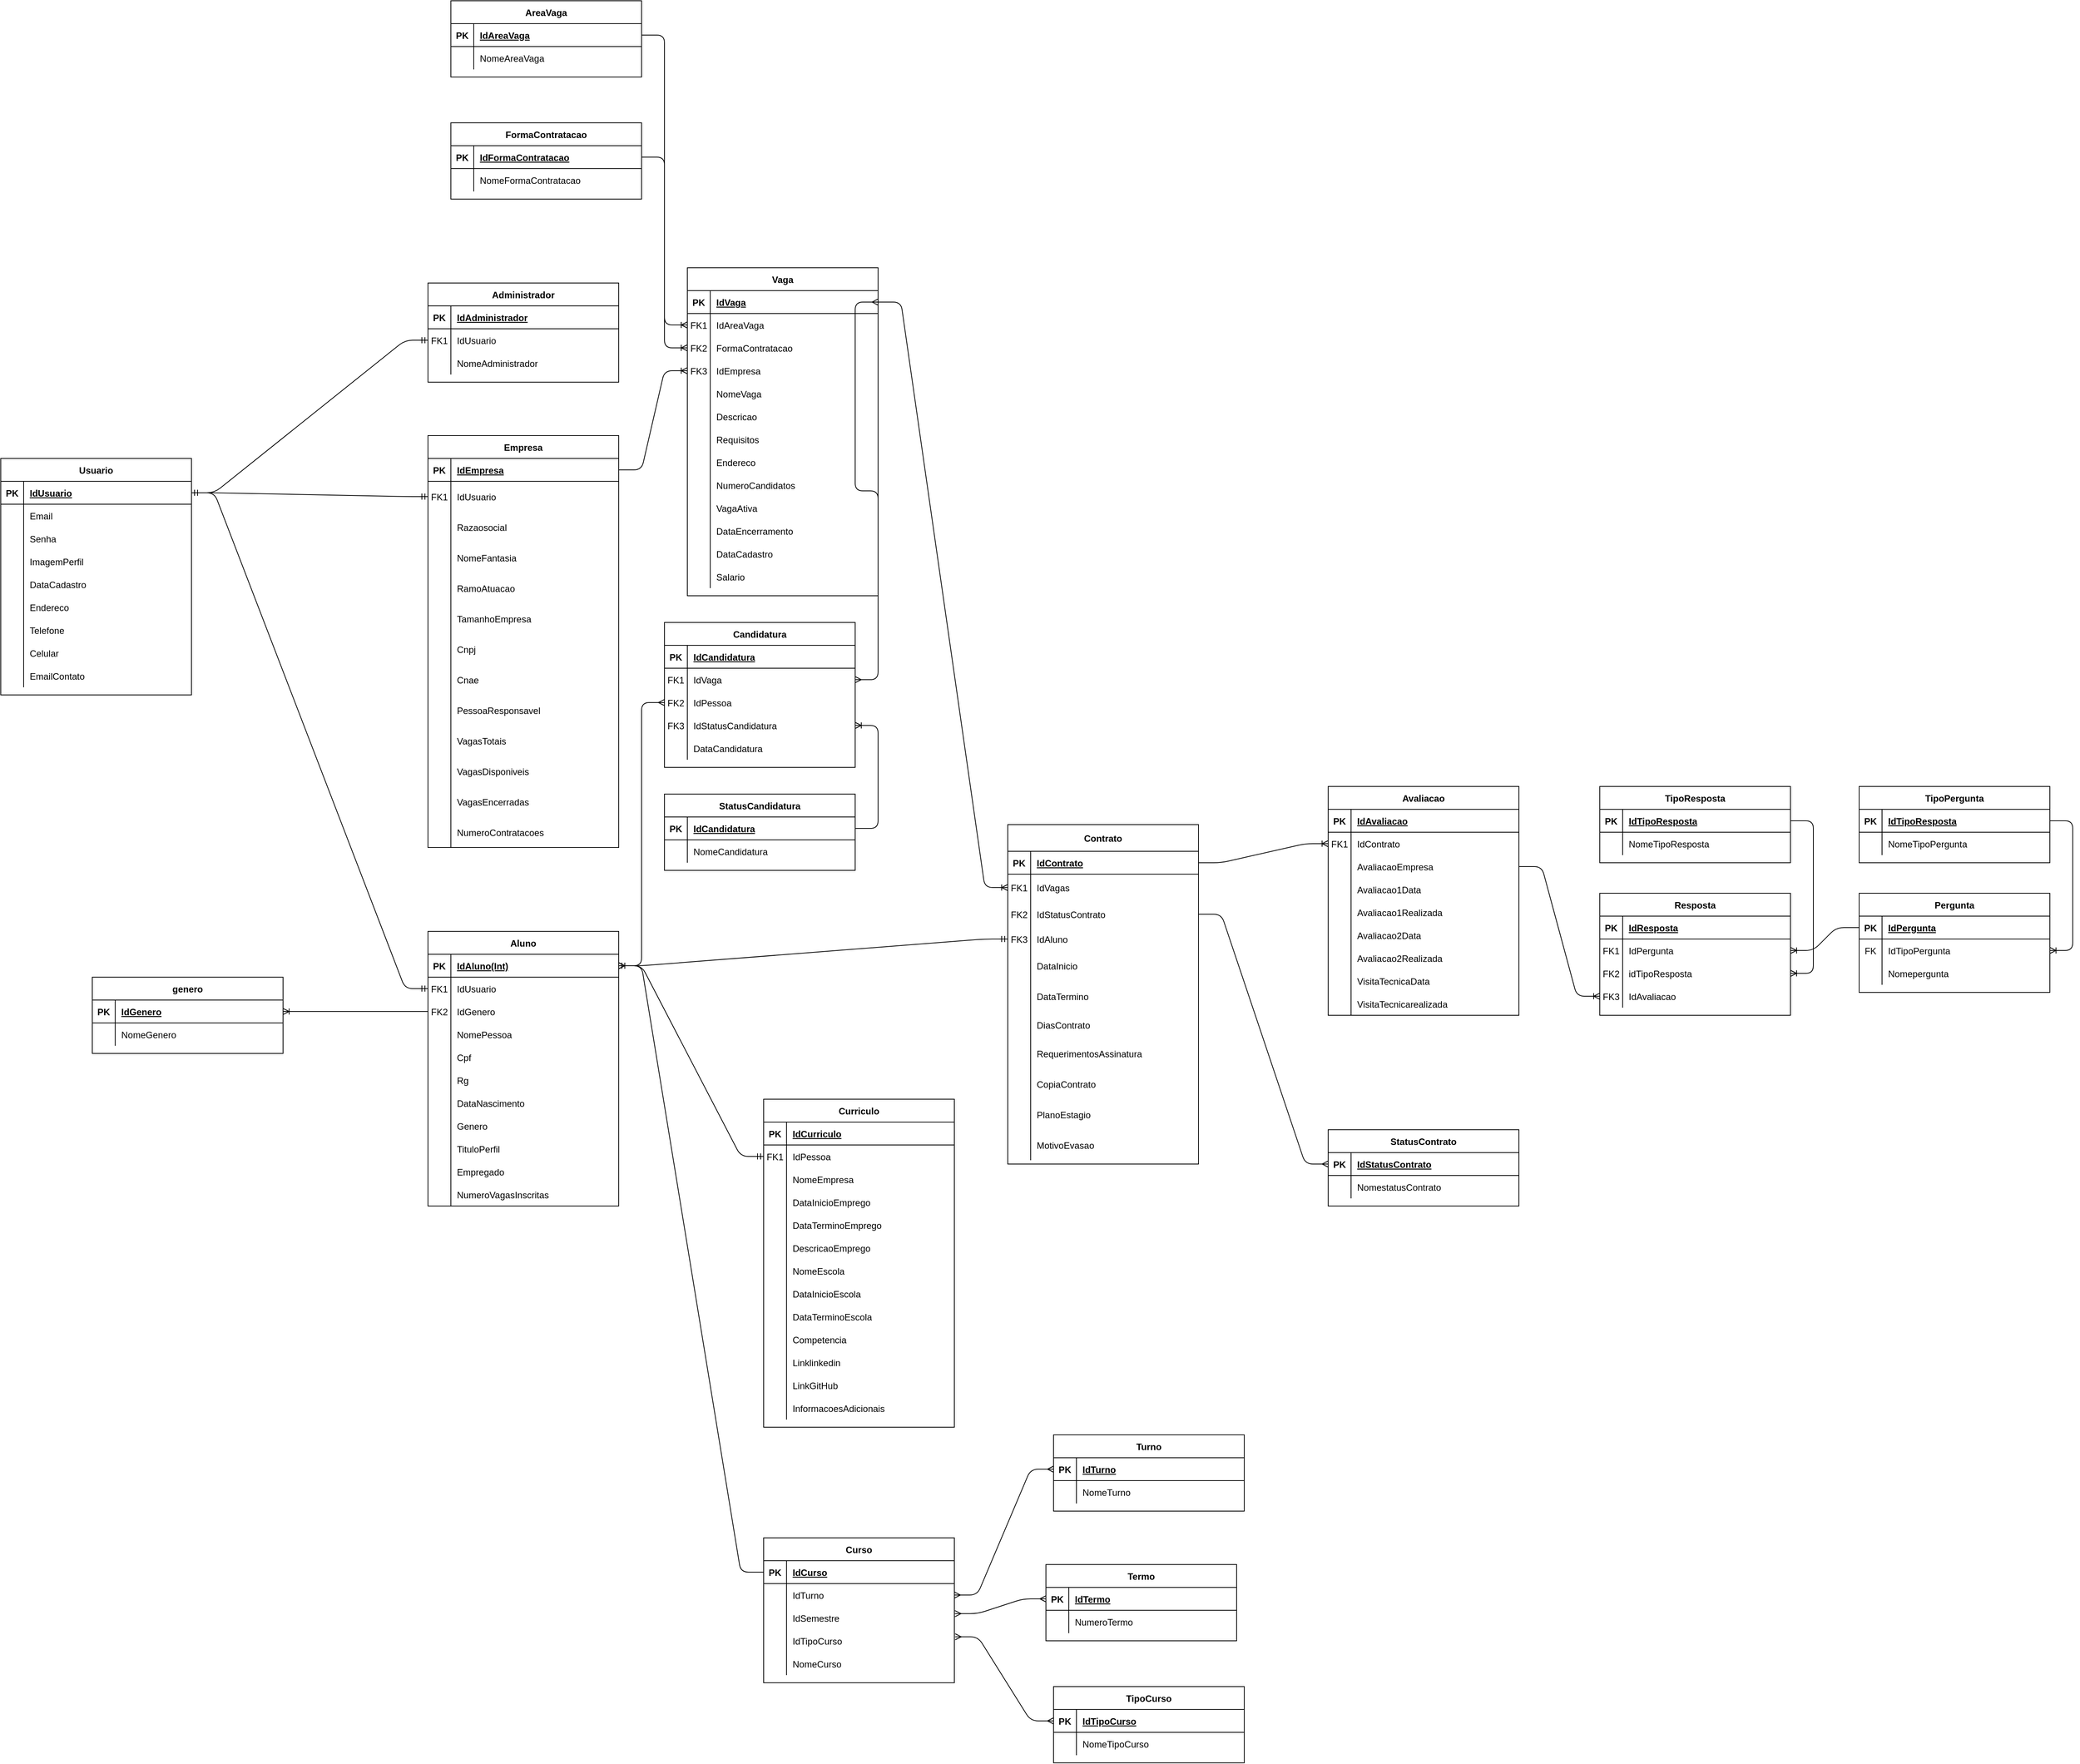 <mxfile version="13.6.5" type="device"><diagram id="R2lEEEUBdFMjLlhIrx00" name="Page-1"><mxGraphModel dx="1100" dy="1770" grid="1" gridSize="10" guides="1" tooltips="1" connect="1" arrows="1" fold="1" page="1" pageScale="1" pageWidth="850" pageHeight="1100" math="0" shadow="0" extFonts="Permanent Marker^https://fonts.googleapis.com/css?family=Permanent+Marker"><root><mxCell id="0"/><mxCell id="1" parent="0"/><mxCell id="RLmc15alPYE7uFJC3TuW-14" value="" style="shape=partialRectangle;collapsible=0;dropTarget=0;pointerEvents=0;fillColor=none;points=[[0,0.5],[1,0.5]];portConstraint=eastwest;top=0;left=0;right=0;bottom=0;" parent="1" vertex="1"><mxGeometry x="450" y="270" width="250" height="30" as="geometry"/></mxCell><mxCell id="RLmc15alPYE7uFJC3TuW-15" value="" style="shape=partialRectangle;overflow=hidden;connectable=0;fillColor=none;top=0;left=0;bottom=0;right=0;" parent="RLmc15alPYE7uFJC3TuW-14" vertex="1"><mxGeometry width="30" height="30" as="geometry"/></mxCell><mxCell id="RLmc15alPYE7uFJC3TuW-345" value="" style="shape=partialRectangle;overflow=hidden;connectable=0;fillColor=none;top=0;left=0;bottom=0;right=0;" parent="1" vertex="1"><mxGeometry x="810" y="400" width="30" height="30" as="geometry"/></mxCell><mxCell id="RLmc15alPYE7uFJC3TuW-550" value="" style="edgeStyle=entityRelationEdgeStyle;fontSize=12;html=1;endArrow=ERmandOne;startArrow=ERmandOne;exitX=1;exitY=0.5;exitDx=0;exitDy=0;entryX=0;entryY=0.5;entryDx=0;entryDy=0;" parent="1" source="C-vyLk0tnHw3VtMMgP7b-3" target="RLmc15alPYE7uFJC3TuW-5" edge="1"><mxGeometry width="100" height="100" relative="1" as="geometry"><mxPoint x="580" y="60" as="sourcePoint"/><mxPoint x="680" y="-40" as="targetPoint"/></mxGeometry></mxCell><mxCell id="RLmc15alPYE7uFJC3TuW-554" value="" style="edgeStyle=entityRelationEdgeStyle;fontSize=12;html=1;endArrow=ERmandOne;startArrow=ERmandOne;exitX=1;exitY=0.5;exitDx=0;exitDy=0;entryX=0;entryY=0.5;entryDx=0;entryDy=0;" parent="1" source="C-vyLk0tnHw3VtMMgP7b-3" target="RLmc15alPYE7uFJC3TuW-43" edge="1"><mxGeometry width="100" height="100" relative="1" as="geometry"><mxPoint x="570.0" y="280" as="sourcePoint"/><mxPoint x="740.0" y="310" as="targetPoint"/></mxGeometry></mxCell><mxCell id="RLmc15alPYE7uFJC3TuW-555" value="" style="edgeStyle=entityRelationEdgeStyle;fontSize=12;html=1;endArrow=ERmandOne;startArrow=ERmandOne;entryX=0;entryY=0.5;entryDx=0;entryDy=0;exitX=1;exitY=0.5;exitDx=0;exitDy=0;" parent="1" source="C-vyLk0tnHw3VtMMgP7b-3" target="I4Ccg3O406zFfTNsU41--5" edge="1"><mxGeometry width="100" height="100" relative="1" as="geometry"><mxPoint x="590" y="140" as="sourcePoint"/><mxPoint x="900" y="140" as="targetPoint"/></mxGeometry></mxCell><mxCell id="RLmc15alPYE7uFJC3TuW-566" value="" style="edgeStyle=entityRelationEdgeStyle;fontSize=12;html=1;endArrow=ERoneToMany;exitX=1;exitY=0.5;exitDx=0;exitDy=0;entryX=0;entryY=0.5;entryDx=0;entryDy=0;" parent="1" source="RLmc15alPYE7uFJC3TuW-333" target="RLmc15alPYE7uFJC3TuW-296" edge="1"><mxGeometry width="100" height="100" relative="1" as="geometry"><mxPoint x="1340" y="-170" as="sourcePoint"/><mxPoint x="1750" y="330" as="targetPoint"/></mxGeometry></mxCell><mxCell id="RLmc15alPYE7uFJC3TuW-567" value="" style="edgeStyle=entityRelationEdgeStyle;fontSize=12;html=1;endArrow=ERoneToMany;exitX=1;exitY=0.5;exitDx=0;exitDy=0;entryX=0;entryY=0.5;entryDx=0;entryDy=0;" parent="1" source="RLmc15alPYE7uFJC3TuW-293" target="RLmc15alPYE7uFJC3TuW-541" edge="1"><mxGeometry width="100" height="100" relative="1" as="geometry"><mxPoint x="1680" y="-170" as="sourcePoint"/><mxPoint x="1770" y="-140" as="targetPoint"/></mxGeometry></mxCell><mxCell id="iuKf2PmDQCjvudprT9pu-3" value="" style="edgeStyle=entityRelationEdgeStyle;fontSize=12;html=1;endArrow=ERoneToMany;exitX=1;exitY=0.5;exitDx=0;exitDy=0;entryX=0;entryY=0.5;entryDx=0;entryDy=0;" parent="1" source="I4Ccg3O406zFfTNsU41--2" target="_eY2aqJwuDguurhG1xh5-344" edge="1"><mxGeometry width="100" height="100" relative="1" as="geometry"><mxPoint x="1151.75" y="95.68" as="sourcePoint"/><mxPoint x="1230" y="-85" as="targetPoint"/></mxGeometry></mxCell><mxCell id="iuKf2PmDQCjvudprT9pu-134" value="" style="edgeStyle=entityRelationEdgeStyle;fontSize=12;html=1;endArrow=ERmandOne;startArrow=ERmandOne;entryX=0;entryY=0.5;entryDx=0;entryDy=0;exitX=1;exitY=0.5;exitDx=0;exitDy=0;" parent="1" source="RLmc15alPYE7uFJC3TuW-40" target="iuKf2PmDQCjvudprT9pu-60" edge="1"><mxGeometry width="100" height="100" relative="1" as="geometry"><mxPoint x="1275" y="1160" as="sourcePoint"/><mxPoint x="1375" y="1060" as="targetPoint"/></mxGeometry></mxCell><mxCell id="RLmc15alPYE7uFJC3TuW-1" value="Administrador" style="shape=table;startSize=30;container=1;collapsible=1;childLayout=tableLayout;fixedRows=1;rowLines=0;fontStyle=1;align=center;resizeLast=1;" parent="1" vertex="1"><mxGeometry x="890" y="-140" width="250" height="130" as="geometry"/></mxCell><mxCell id="RLmc15alPYE7uFJC3TuW-2" value="" style="shape=partialRectangle;collapsible=0;dropTarget=0;pointerEvents=0;fillColor=none;points=[[0,0.5],[1,0.5]];portConstraint=eastwest;top=0;left=0;right=0;bottom=1;" parent="RLmc15alPYE7uFJC3TuW-1" vertex="1"><mxGeometry y="30" width="250" height="30" as="geometry"/></mxCell><mxCell id="RLmc15alPYE7uFJC3TuW-3" value="PK" style="shape=partialRectangle;overflow=hidden;connectable=0;fillColor=none;top=0;left=0;bottom=0;right=0;fontStyle=1;" parent="RLmc15alPYE7uFJC3TuW-2" vertex="1"><mxGeometry width="30" height="30" as="geometry"/></mxCell><mxCell id="RLmc15alPYE7uFJC3TuW-4" value="IdAdministrador" style="shape=partialRectangle;overflow=hidden;connectable=0;fillColor=none;top=0;left=0;bottom=0;right=0;align=left;spacingLeft=6;fontStyle=5;" parent="RLmc15alPYE7uFJC3TuW-2" vertex="1"><mxGeometry x="30" width="220" height="30" as="geometry"/></mxCell><mxCell id="RLmc15alPYE7uFJC3TuW-5" value="" style="shape=partialRectangle;collapsible=0;dropTarget=0;pointerEvents=0;fillColor=none;points=[[0,0.5],[1,0.5]];portConstraint=eastwest;top=0;left=0;right=0;bottom=0;" parent="RLmc15alPYE7uFJC3TuW-1" vertex="1"><mxGeometry y="60" width="250" height="30" as="geometry"/></mxCell><mxCell id="RLmc15alPYE7uFJC3TuW-6" value="FK1" style="shape=partialRectangle;overflow=hidden;connectable=0;fillColor=none;top=0;left=0;bottom=0;right=0;" parent="RLmc15alPYE7uFJC3TuW-5" vertex="1"><mxGeometry width="30" height="30" as="geometry"/></mxCell><mxCell id="RLmc15alPYE7uFJC3TuW-7" value="IdUsuario" style="shape=partialRectangle;overflow=hidden;connectable=0;fillColor=none;top=0;left=0;bottom=0;right=0;align=left;spacingLeft=6;" parent="RLmc15alPYE7uFJC3TuW-5" vertex="1"><mxGeometry x="30" width="220" height="30" as="geometry"/></mxCell><mxCell id="RLmc15alPYE7uFJC3TuW-8" value="" style="shape=partialRectangle;collapsible=0;dropTarget=0;pointerEvents=0;fillColor=none;points=[[0,0.5],[1,0.5]];portConstraint=eastwest;top=0;left=0;right=0;bottom=0;" parent="RLmc15alPYE7uFJC3TuW-1" vertex="1"><mxGeometry y="90" width="250" height="30" as="geometry"/></mxCell><mxCell id="RLmc15alPYE7uFJC3TuW-9" value="" style="shape=partialRectangle;overflow=hidden;connectable=0;fillColor=none;top=0;left=0;bottom=0;right=0;" parent="RLmc15alPYE7uFJC3TuW-8" vertex="1"><mxGeometry width="30" height="30" as="geometry"/></mxCell><mxCell id="RLmc15alPYE7uFJC3TuW-10" value="NomeAdministrador" style="shape=partialRectangle;overflow=hidden;connectable=0;fillColor=none;top=0;left=0;bottom=0;right=0;align=left;spacingLeft=6;" parent="RLmc15alPYE7uFJC3TuW-8" vertex="1"><mxGeometry x="30" width="220" height="30" as="geometry"/></mxCell><mxCell id="I4Ccg3O406zFfTNsU41--1" value="Empresa" style="shape=table;startSize=30;container=1;collapsible=1;childLayout=tableLayout;fixedRows=1;rowLines=0;fontStyle=1;align=center;resizeLast=1;" parent="1" vertex="1"><mxGeometry x="890" y="60" width="250" height="540" as="geometry"/></mxCell><mxCell id="I4Ccg3O406zFfTNsU41--2" value="" style="shape=partialRectangle;collapsible=0;dropTarget=0;pointerEvents=0;fillColor=none;points=[[0,0.5],[1,0.5]];portConstraint=eastwest;top=0;left=0;right=0;bottom=1;" parent="I4Ccg3O406zFfTNsU41--1" vertex="1"><mxGeometry y="30" width="250" height="30" as="geometry"/></mxCell><mxCell id="I4Ccg3O406zFfTNsU41--3" value="PK" style="shape=partialRectangle;overflow=hidden;connectable=0;fillColor=none;top=0;left=0;bottom=0;right=0;fontStyle=1;" parent="I4Ccg3O406zFfTNsU41--2" vertex="1"><mxGeometry width="30" height="30" as="geometry"/></mxCell><mxCell id="I4Ccg3O406zFfTNsU41--4" value="IdEmpresa" style="shape=partialRectangle;overflow=hidden;connectable=0;fillColor=none;top=0;left=0;bottom=0;right=0;align=left;spacingLeft=6;fontStyle=5;" parent="I4Ccg3O406zFfTNsU41--2" vertex="1"><mxGeometry x="30" width="220" height="30" as="geometry"/></mxCell><mxCell id="I4Ccg3O406zFfTNsU41--5" value="" style="shape=partialRectangle;collapsible=0;dropTarget=0;pointerEvents=0;fillColor=none;points=[[0,0.5],[1,0.5]];portConstraint=eastwest;top=0;left=0;right=0;bottom=0;" parent="I4Ccg3O406zFfTNsU41--1" vertex="1"><mxGeometry y="60" width="250" height="40" as="geometry"/></mxCell><mxCell id="I4Ccg3O406zFfTNsU41--6" value="FK1" style="shape=partialRectangle;overflow=hidden;connectable=0;fillColor=none;top=0;left=0;bottom=0;right=0;" parent="I4Ccg3O406zFfTNsU41--5" vertex="1"><mxGeometry width="30" height="40" as="geometry"/></mxCell><mxCell id="I4Ccg3O406zFfTNsU41--7" value="IdUsuario" style="shape=partialRectangle;overflow=hidden;connectable=0;fillColor=none;top=0;left=0;bottom=0;right=0;align=left;spacingLeft=6;" parent="I4Ccg3O406zFfTNsU41--5" vertex="1"><mxGeometry x="30" width="220" height="40" as="geometry"/></mxCell><mxCell id="I4Ccg3O406zFfTNsU41--8" value="" style="shape=partialRectangle;collapsible=0;dropTarget=0;pointerEvents=0;fillColor=none;points=[[0,0.5],[1,0.5]];portConstraint=eastwest;top=0;left=0;right=0;bottom=0;" parent="I4Ccg3O406zFfTNsU41--1" vertex="1"><mxGeometry y="100" width="250" height="40" as="geometry"/></mxCell><mxCell id="I4Ccg3O406zFfTNsU41--9" value="" style="shape=partialRectangle;overflow=hidden;connectable=0;fillColor=none;top=0;left=0;bottom=0;right=0;" parent="I4Ccg3O406zFfTNsU41--8" vertex="1"><mxGeometry width="30" height="40" as="geometry"/></mxCell><mxCell id="I4Ccg3O406zFfTNsU41--10" value="Razaosocial" style="shape=partialRectangle;overflow=hidden;connectable=0;fillColor=none;top=0;left=0;bottom=0;right=0;align=left;spacingLeft=6;" parent="I4Ccg3O406zFfTNsU41--8" vertex="1"><mxGeometry x="30" width="220" height="40" as="geometry"/></mxCell><mxCell id="I4Ccg3O406zFfTNsU41--11" value="" style="shape=partialRectangle;collapsible=0;dropTarget=0;pointerEvents=0;fillColor=none;points=[[0,0.5],[1,0.5]];portConstraint=eastwest;top=0;left=0;right=0;bottom=0;" parent="I4Ccg3O406zFfTNsU41--1" vertex="1"><mxGeometry y="140" width="250" height="40" as="geometry"/></mxCell><mxCell id="I4Ccg3O406zFfTNsU41--12" value="" style="shape=partialRectangle;overflow=hidden;connectable=0;fillColor=none;top=0;left=0;bottom=0;right=0;" parent="I4Ccg3O406zFfTNsU41--11" vertex="1"><mxGeometry width="30" height="40" as="geometry"/></mxCell><mxCell id="I4Ccg3O406zFfTNsU41--13" value="NomeFantasia" style="shape=partialRectangle;overflow=hidden;connectable=0;fillColor=none;top=0;left=0;bottom=0;right=0;align=left;spacingLeft=6;" parent="I4Ccg3O406zFfTNsU41--11" vertex="1"><mxGeometry x="30" width="220" height="40" as="geometry"/></mxCell><mxCell id="I4Ccg3O406zFfTNsU41--14" value="" style="shape=partialRectangle;collapsible=0;dropTarget=0;pointerEvents=0;fillColor=none;points=[[0,0.5],[1,0.5]];portConstraint=eastwest;top=0;left=0;right=0;bottom=0;" parent="I4Ccg3O406zFfTNsU41--1" vertex="1"><mxGeometry y="180" width="250" height="40" as="geometry"/></mxCell><mxCell id="I4Ccg3O406zFfTNsU41--15" value="" style="shape=partialRectangle;overflow=hidden;connectable=0;fillColor=none;top=0;left=0;bottom=0;right=0;" parent="I4Ccg3O406zFfTNsU41--14" vertex="1"><mxGeometry width="30" height="40" as="geometry"/></mxCell><mxCell id="I4Ccg3O406zFfTNsU41--16" value="RamoAtuacao" style="shape=partialRectangle;overflow=hidden;connectable=0;fillColor=none;top=0;left=0;bottom=0;right=0;align=left;spacingLeft=6;" parent="I4Ccg3O406zFfTNsU41--14" vertex="1"><mxGeometry x="30" width="220" height="40" as="geometry"/></mxCell><mxCell id="I4Ccg3O406zFfTNsU41--17" value="" style="shape=partialRectangle;collapsible=0;dropTarget=0;pointerEvents=0;fillColor=none;points=[[0,0.5],[1,0.5]];portConstraint=eastwest;top=0;left=0;right=0;bottom=0;" parent="I4Ccg3O406zFfTNsU41--1" vertex="1"><mxGeometry y="220" width="250" height="40" as="geometry"/></mxCell><mxCell id="I4Ccg3O406zFfTNsU41--18" value="" style="shape=partialRectangle;overflow=hidden;connectable=0;fillColor=none;top=0;left=0;bottom=0;right=0;" parent="I4Ccg3O406zFfTNsU41--17" vertex="1"><mxGeometry width="30" height="40" as="geometry"/></mxCell><mxCell id="I4Ccg3O406zFfTNsU41--19" value="TamanhoEmpresa" style="shape=partialRectangle;overflow=hidden;connectable=0;fillColor=none;top=0;left=0;bottom=0;right=0;align=left;spacingLeft=6;" parent="I4Ccg3O406zFfTNsU41--17" vertex="1"><mxGeometry x="30" width="220" height="40" as="geometry"/></mxCell><mxCell id="I4Ccg3O406zFfTNsU41--20" value="" style="shape=partialRectangle;collapsible=0;dropTarget=0;pointerEvents=0;fillColor=none;points=[[0,0.5],[1,0.5]];portConstraint=eastwest;top=0;left=0;right=0;bottom=0;" parent="I4Ccg3O406zFfTNsU41--1" vertex="1"><mxGeometry y="260" width="250" height="40" as="geometry"/></mxCell><mxCell id="I4Ccg3O406zFfTNsU41--21" value="" style="shape=partialRectangle;overflow=hidden;connectable=0;fillColor=none;top=0;left=0;bottom=0;right=0;" parent="I4Ccg3O406zFfTNsU41--20" vertex="1"><mxGeometry width="30" height="40" as="geometry"/></mxCell><mxCell id="I4Ccg3O406zFfTNsU41--22" value="Cnpj" style="shape=partialRectangle;overflow=hidden;connectable=0;fillColor=none;top=0;left=0;bottom=0;right=0;align=left;spacingLeft=6;" parent="I4Ccg3O406zFfTNsU41--20" vertex="1"><mxGeometry x="30" width="220" height="40" as="geometry"/></mxCell><mxCell id="I4Ccg3O406zFfTNsU41--23" value="" style="shape=partialRectangle;collapsible=0;dropTarget=0;pointerEvents=0;fillColor=none;points=[[0,0.5],[1,0.5]];portConstraint=eastwest;top=0;left=0;right=0;bottom=0;" parent="I4Ccg3O406zFfTNsU41--1" vertex="1"><mxGeometry y="300" width="250" height="40" as="geometry"/></mxCell><mxCell id="I4Ccg3O406zFfTNsU41--24" value="" style="shape=partialRectangle;overflow=hidden;connectable=0;fillColor=none;top=0;left=0;bottom=0;right=0;" parent="I4Ccg3O406zFfTNsU41--23" vertex="1"><mxGeometry width="30" height="40" as="geometry"/></mxCell><mxCell id="I4Ccg3O406zFfTNsU41--25" value="Cnae" style="shape=partialRectangle;overflow=hidden;connectable=0;fillColor=none;top=0;left=0;bottom=0;right=0;align=left;spacingLeft=6;" parent="I4Ccg3O406zFfTNsU41--23" vertex="1"><mxGeometry x="30" width="220" height="40" as="geometry"/></mxCell><mxCell id="I4Ccg3O406zFfTNsU41--26" value="" style="shape=partialRectangle;collapsible=0;dropTarget=0;pointerEvents=0;fillColor=none;points=[[0,0.5],[1,0.5]];portConstraint=eastwest;top=0;left=0;right=0;bottom=0;" parent="I4Ccg3O406zFfTNsU41--1" vertex="1"><mxGeometry y="340" width="250" height="40" as="geometry"/></mxCell><mxCell id="I4Ccg3O406zFfTNsU41--27" value="" style="shape=partialRectangle;overflow=hidden;connectable=0;fillColor=none;top=0;left=0;bottom=0;right=0;" parent="I4Ccg3O406zFfTNsU41--26" vertex="1"><mxGeometry width="30" height="40" as="geometry"/></mxCell><mxCell id="I4Ccg3O406zFfTNsU41--28" value="PessoaResponsavel" style="shape=partialRectangle;overflow=hidden;connectable=0;fillColor=none;top=0;left=0;bottom=0;right=0;align=left;spacingLeft=6;" parent="I4Ccg3O406zFfTNsU41--26" vertex="1"><mxGeometry x="30" width="220" height="40" as="geometry"/></mxCell><mxCell id="I4Ccg3O406zFfTNsU41--29" value="" style="shape=partialRectangle;collapsible=0;dropTarget=0;pointerEvents=0;fillColor=none;points=[[0,0.5],[1,0.5]];portConstraint=eastwest;top=0;left=0;right=0;bottom=0;" parent="I4Ccg3O406zFfTNsU41--1" vertex="1"><mxGeometry y="380" width="250" height="40" as="geometry"/></mxCell><mxCell id="I4Ccg3O406zFfTNsU41--30" value="" style="shape=partialRectangle;overflow=hidden;connectable=0;fillColor=none;top=0;left=0;bottom=0;right=0;" parent="I4Ccg3O406zFfTNsU41--29" vertex="1"><mxGeometry width="30" height="40" as="geometry"/></mxCell><mxCell id="I4Ccg3O406zFfTNsU41--31" value="VagasTotais" style="shape=partialRectangle;overflow=hidden;connectable=0;fillColor=none;top=0;left=0;bottom=0;right=0;align=left;spacingLeft=6;" parent="I4Ccg3O406zFfTNsU41--29" vertex="1"><mxGeometry x="30" width="220" height="40" as="geometry"/></mxCell><mxCell id="I4Ccg3O406zFfTNsU41--32" value="" style="shape=partialRectangle;collapsible=0;dropTarget=0;pointerEvents=0;fillColor=none;points=[[0,0.5],[1,0.5]];portConstraint=eastwest;top=0;left=0;right=0;bottom=0;" parent="I4Ccg3O406zFfTNsU41--1" vertex="1"><mxGeometry y="420" width="250" height="40" as="geometry"/></mxCell><mxCell id="I4Ccg3O406zFfTNsU41--33" value="" style="shape=partialRectangle;overflow=hidden;connectable=0;fillColor=none;top=0;left=0;bottom=0;right=0;" parent="I4Ccg3O406zFfTNsU41--32" vertex="1"><mxGeometry width="30" height="40" as="geometry"/></mxCell><mxCell id="I4Ccg3O406zFfTNsU41--34" value="VagasDisponiveis" style="shape=partialRectangle;overflow=hidden;connectable=0;fillColor=none;top=0;left=0;bottom=0;right=0;align=left;spacingLeft=6;" parent="I4Ccg3O406zFfTNsU41--32" vertex="1"><mxGeometry x="30" width="220" height="40" as="geometry"/></mxCell><mxCell id="I4Ccg3O406zFfTNsU41--68" value="" style="shape=partialRectangle;collapsible=0;dropTarget=0;pointerEvents=0;fillColor=none;points=[[0,0.5],[1,0.5]];portConstraint=eastwest;top=0;left=0;right=0;bottom=0;" parent="I4Ccg3O406zFfTNsU41--1" vertex="1"><mxGeometry y="460" width="250" height="40" as="geometry"/></mxCell><mxCell id="I4Ccg3O406zFfTNsU41--69" value="" style="shape=partialRectangle;overflow=hidden;connectable=0;fillColor=none;top=0;left=0;bottom=0;right=0;" parent="I4Ccg3O406zFfTNsU41--68" vertex="1"><mxGeometry width="30" height="40" as="geometry"/></mxCell><mxCell id="I4Ccg3O406zFfTNsU41--70" value="VagasEncerradas" style="shape=partialRectangle;overflow=hidden;connectable=0;fillColor=none;top=0;left=0;bottom=0;right=0;align=left;spacingLeft=6;" parent="I4Ccg3O406zFfTNsU41--68" vertex="1"><mxGeometry x="30" width="220" height="40" as="geometry"/></mxCell><mxCell id="I4Ccg3O406zFfTNsU41--71" value="" style="shape=partialRectangle;collapsible=0;dropTarget=0;pointerEvents=0;fillColor=none;points=[[0,0.5],[1,0.5]];portConstraint=eastwest;top=0;left=0;right=0;bottom=0;" parent="I4Ccg3O406zFfTNsU41--1" vertex="1"><mxGeometry y="500" width="250" height="40" as="geometry"/></mxCell><mxCell id="I4Ccg3O406zFfTNsU41--72" value="" style="shape=partialRectangle;overflow=hidden;connectable=0;fillColor=none;top=0;left=0;bottom=0;right=0;" parent="I4Ccg3O406zFfTNsU41--71" vertex="1"><mxGeometry width="30" height="40" as="geometry"/></mxCell><mxCell id="I4Ccg3O406zFfTNsU41--73" value="NumeroContratacoes" style="shape=partialRectangle;overflow=hidden;connectable=0;fillColor=none;top=0;left=0;bottom=0;right=0;align=left;spacingLeft=6;" parent="I4Ccg3O406zFfTNsU41--71" vertex="1"><mxGeometry x="30" width="220" height="40" as="geometry"/></mxCell><mxCell id="RLmc15alPYE7uFJC3TuW-39" value="Aluno" style="shape=table;startSize=30;container=1;collapsible=1;childLayout=tableLayout;fixedRows=1;rowLines=0;fontStyle=1;align=center;resizeLast=1;" parent="1" vertex="1"><mxGeometry x="890" y="710" width="250" height="360" as="geometry"/></mxCell><mxCell id="RLmc15alPYE7uFJC3TuW-40" value="" style="shape=partialRectangle;collapsible=0;dropTarget=0;pointerEvents=0;fillColor=none;points=[[0,0.5],[1,0.5]];portConstraint=eastwest;top=0;left=0;right=0;bottom=1;" parent="RLmc15alPYE7uFJC3TuW-39" vertex="1"><mxGeometry y="30" width="250" height="30" as="geometry"/></mxCell><mxCell id="RLmc15alPYE7uFJC3TuW-41" value="PK" style="shape=partialRectangle;overflow=hidden;connectable=0;fillColor=none;top=0;left=0;bottom=0;right=0;fontStyle=1;" parent="RLmc15alPYE7uFJC3TuW-40" vertex="1"><mxGeometry width="30" height="30" as="geometry"/></mxCell><mxCell id="RLmc15alPYE7uFJC3TuW-42" value="IdAluno(Int)" style="shape=partialRectangle;overflow=hidden;connectable=0;fillColor=none;top=0;left=0;bottom=0;right=0;align=left;spacingLeft=6;fontStyle=5;" parent="RLmc15alPYE7uFJC3TuW-40" vertex="1"><mxGeometry x="30" width="220" height="30" as="geometry"/></mxCell><mxCell id="RLmc15alPYE7uFJC3TuW-43" value="" style="shape=partialRectangle;collapsible=0;dropTarget=0;pointerEvents=0;fillColor=none;points=[[0,0.5],[1,0.5]];portConstraint=eastwest;top=0;left=0;right=0;bottom=0;" parent="RLmc15alPYE7uFJC3TuW-39" vertex="1"><mxGeometry y="60" width="250" height="30" as="geometry"/></mxCell><mxCell id="RLmc15alPYE7uFJC3TuW-44" value="FK1" style="shape=partialRectangle;overflow=hidden;connectable=0;fillColor=none;top=0;left=0;bottom=0;right=0;" parent="RLmc15alPYE7uFJC3TuW-43" vertex="1"><mxGeometry width="30" height="30" as="geometry"/></mxCell><mxCell id="RLmc15alPYE7uFJC3TuW-45" value="IdUsuario" style="shape=partialRectangle;overflow=hidden;connectable=0;fillColor=none;top=0;left=0;bottom=0;right=0;align=left;spacingLeft=6;" parent="RLmc15alPYE7uFJC3TuW-43" vertex="1"><mxGeometry x="30" width="220" height="30" as="geometry"/></mxCell><mxCell id="I4Ccg3O406zFfTNsU41--109" value="" style="shape=partialRectangle;collapsible=0;dropTarget=0;pointerEvents=0;fillColor=none;points=[[0,0.5],[1,0.5]];portConstraint=eastwest;top=0;left=0;right=0;bottom=0;" parent="RLmc15alPYE7uFJC3TuW-39" vertex="1"><mxGeometry y="90" width="250" height="30" as="geometry"/></mxCell><mxCell id="I4Ccg3O406zFfTNsU41--110" value="FK2" style="shape=partialRectangle;overflow=hidden;connectable=0;fillColor=none;top=0;left=0;bottom=0;right=0;" parent="I4Ccg3O406zFfTNsU41--109" vertex="1"><mxGeometry width="30" height="30" as="geometry"/></mxCell><mxCell id="I4Ccg3O406zFfTNsU41--111" value="IdGenero" style="shape=partialRectangle;overflow=hidden;connectable=0;fillColor=none;top=0;left=0;bottom=0;right=0;align=left;spacingLeft=6;" parent="I4Ccg3O406zFfTNsU41--109" vertex="1"><mxGeometry x="30" width="220" height="30" as="geometry"/></mxCell><mxCell id="RLmc15alPYE7uFJC3TuW-46" value="" style="shape=partialRectangle;collapsible=0;dropTarget=0;pointerEvents=0;fillColor=none;points=[[0,0.5],[1,0.5]];portConstraint=eastwest;top=0;left=0;right=0;bottom=0;" parent="RLmc15alPYE7uFJC3TuW-39" vertex="1"><mxGeometry y="120" width="250" height="30" as="geometry"/></mxCell><mxCell id="RLmc15alPYE7uFJC3TuW-47" value="" style="shape=partialRectangle;overflow=hidden;connectable=0;fillColor=none;top=0;left=0;bottom=0;right=0;" parent="RLmc15alPYE7uFJC3TuW-46" vertex="1"><mxGeometry width="30" height="30" as="geometry"/></mxCell><mxCell id="RLmc15alPYE7uFJC3TuW-48" value="NomePessoa" style="shape=partialRectangle;overflow=hidden;connectable=0;fillColor=none;top=0;left=0;bottom=0;right=0;align=left;spacingLeft=6;" parent="RLmc15alPYE7uFJC3TuW-46" vertex="1"><mxGeometry x="30" width="220" height="30" as="geometry"/></mxCell><mxCell id="RLmc15alPYE7uFJC3TuW-49" value="" style="shape=partialRectangle;collapsible=0;dropTarget=0;pointerEvents=0;fillColor=none;points=[[0,0.5],[1,0.5]];portConstraint=eastwest;top=0;left=0;right=0;bottom=0;" parent="RLmc15alPYE7uFJC3TuW-39" vertex="1"><mxGeometry y="150" width="250" height="30" as="geometry"/></mxCell><mxCell id="RLmc15alPYE7uFJC3TuW-50" value="" style="shape=partialRectangle;overflow=hidden;connectable=0;fillColor=none;top=0;left=0;bottom=0;right=0;" parent="RLmc15alPYE7uFJC3TuW-49" vertex="1"><mxGeometry width="30" height="30" as="geometry"/></mxCell><mxCell id="RLmc15alPYE7uFJC3TuW-51" value="Cpf" style="shape=partialRectangle;overflow=hidden;connectable=0;fillColor=none;top=0;left=0;bottom=0;right=0;align=left;spacingLeft=6;" parent="RLmc15alPYE7uFJC3TuW-49" vertex="1"><mxGeometry x="30" width="220" height="30" as="geometry"/></mxCell><mxCell id="RLmc15alPYE7uFJC3TuW-203" value="" style="shape=partialRectangle;collapsible=0;dropTarget=0;pointerEvents=0;fillColor=none;points=[[0,0.5],[1,0.5]];portConstraint=eastwest;top=0;left=0;right=0;bottom=0;" parent="RLmc15alPYE7uFJC3TuW-39" vertex="1"><mxGeometry y="180" width="250" height="30" as="geometry"/></mxCell><mxCell id="RLmc15alPYE7uFJC3TuW-204" value="" style="shape=partialRectangle;overflow=hidden;connectable=0;fillColor=none;top=0;left=0;bottom=0;right=0;" parent="RLmc15alPYE7uFJC3TuW-203" vertex="1"><mxGeometry width="30" height="30" as="geometry"/></mxCell><mxCell id="RLmc15alPYE7uFJC3TuW-205" value="Rg" style="shape=partialRectangle;overflow=hidden;connectable=0;fillColor=none;top=0;left=0;bottom=0;right=0;align=left;spacingLeft=6;" parent="RLmc15alPYE7uFJC3TuW-203" vertex="1"><mxGeometry x="30" width="220" height="30" as="geometry"/></mxCell><mxCell id="RLmc15alPYE7uFJC3TuW-78" value="" style="shape=partialRectangle;collapsible=0;dropTarget=0;pointerEvents=0;fillColor=none;points=[[0,0.5],[1,0.5]];portConstraint=eastwest;top=0;left=0;right=0;bottom=0;" parent="RLmc15alPYE7uFJC3TuW-39" vertex="1"><mxGeometry y="210" width="250" height="30" as="geometry"/></mxCell><mxCell id="RLmc15alPYE7uFJC3TuW-79" value="" style="shape=partialRectangle;overflow=hidden;connectable=0;fillColor=none;top=0;left=0;bottom=0;right=0;" parent="RLmc15alPYE7uFJC3TuW-78" vertex="1"><mxGeometry width="30" height="30" as="geometry"/></mxCell><mxCell id="RLmc15alPYE7uFJC3TuW-80" value="DataNascimento" style="shape=partialRectangle;overflow=hidden;connectable=0;fillColor=none;top=0;left=0;bottom=0;right=0;align=left;spacingLeft=6;" parent="RLmc15alPYE7uFJC3TuW-78" vertex="1"><mxGeometry x="30" width="220" height="30" as="geometry"/></mxCell><mxCell id="RLmc15alPYE7uFJC3TuW-84" value="" style="shape=partialRectangle;collapsible=0;dropTarget=0;pointerEvents=0;fillColor=none;points=[[0,0.5],[1,0.5]];portConstraint=eastwest;top=0;left=0;right=0;bottom=0;" parent="RLmc15alPYE7uFJC3TuW-39" vertex="1"><mxGeometry y="240" width="250" height="30" as="geometry"/></mxCell><mxCell id="RLmc15alPYE7uFJC3TuW-85" value="" style="shape=partialRectangle;overflow=hidden;connectable=0;fillColor=none;top=0;left=0;bottom=0;right=0;" parent="RLmc15alPYE7uFJC3TuW-84" vertex="1"><mxGeometry width="30" height="30" as="geometry"/></mxCell><mxCell id="RLmc15alPYE7uFJC3TuW-86" value="Genero" style="shape=partialRectangle;overflow=hidden;connectable=0;fillColor=none;top=0;left=0;bottom=0;right=0;align=left;spacingLeft=6;" parent="RLmc15alPYE7uFJC3TuW-84" vertex="1"><mxGeometry x="30" width="220" height="30" as="geometry"/></mxCell><mxCell id="RLmc15alPYE7uFJC3TuW-87" value="" style="shape=partialRectangle;collapsible=0;dropTarget=0;pointerEvents=0;fillColor=none;points=[[0,0.5],[1,0.5]];portConstraint=eastwest;top=0;left=0;right=0;bottom=0;" parent="RLmc15alPYE7uFJC3TuW-39" vertex="1"><mxGeometry y="270" width="250" height="30" as="geometry"/></mxCell><mxCell id="RLmc15alPYE7uFJC3TuW-88" value="" style="shape=partialRectangle;overflow=hidden;connectable=0;fillColor=none;top=0;left=0;bottom=0;right=0;" parent="RLmc15alPYE7uFJC3TuW-87" vertex="1"><mxGeometry width="30" height="30" as="geometry"/></mxCell><mxCell id="RLmc15alPYE7uFJC3TuW-89" value="TituloPerfil" style="shape=partialRectangle;overflow=hidden;connectable=0;fillColor=none;top=0;left=0;bottom=0;right=0;align=left;spacingLeft=6;" parent="RLmc15alPYE7uFJC3TuW-87" vertex="1"><mxGeometry x="30" width="220" height="30" as="geometry"/></mxCell><mxCell id="RLmc15alPYE7uFJC3TuW-90" value="" style="shape=partialRectangle;collapsible=0;dropTarget=0;pointerEvents=0;fillColor=none;points=[[0,0.5],[1,0.5]];portConstraint=eastwest;top=0;left=0;right=0;bottom=0;" parent="RLmc15alPYE7uFJC3TuW-39" vertex="1"><mxGeometry y="300" width="250" height="30" as="geometry"/></mxCell><mxCell id="RLmc15alPYE7uFJC3TuW-91" value="" style="shape=partialRectangle;overflow=hidden;connectable=0;fillColor=none;top=0;left=0;bottom=0;right=0;" parent="RLmc15alPYE7uFJC3TuW-90" vertex="1"><mxGeometry width="30" height="30" as="geometry"/></mxCell><mxCell id="RLmc15alPYE7uFJC3TuW-92" value="Empregado" style="shape=partialRectangle;overflow=hidden;connectable=0;fillColor=none;top=0;left=0;bottom=0;right=0;align=left;spacingLeft=6;" parent="RLmc15alPYE7uFJC3TuW-90" vertex="1"><mxGeometry x="30" width="220" height="30" as="geometry"/></mxCell><mxCell id="RLmc15alPYE7uFJC3TuW-93" value="" style="shape=partialRectangle;collapsible=0;dropTarget=0;pointerEvents=0;fillColor=none;points=[[0,0.5],[1,0.5]];portConstraint=eastwest;top=0;left=0;right=0;bottom=0;" parent="RLmc15alPYE7uFJC3TuW-39" vertex="1"><mxGeometry y="330" width="250" height="30" as="geometry"/></mxCell><mxCell id="RLmc15alPYE7uFJC3TuW-94" value="" style="shape=partialRectangle;overflow=hidden;connectable=0;fillColor=none;top=0;left=0;bottom=0;right=0;" parent="RLmc15alPYE7uFJC3TuW-93" vertex="1"><mxGeometry width="30" height="30" as="geometry"/></mxCell><mxCell id="RLmc15alPYE7uFJC3TuW-95" value="NumeroVagasInscritas" style="shape=partialRectangle;overflow=hidden;connectable=0;fillColor=none;top=0;left=0;bottom=0;right=0;align=left;spacingLeft=6;" parent="RLmc15alPYE7uFJC3TuW-93" vertex="1"><mxGeometry x="30" width="220" height="30" as="geometry"/></mxCell><mxCell id="I4Ccg3O406zFfTNsU41--92" value="" style="edgeStyle=entityRelationEdgeStyle;fontSize=12;html=1;endArrow=ERmany;startArrow=ERmany;exitX=1;exitY=0.5;exitDx=0;exitDy=0;entryX=0;entryY=0.5;entryDx=0;entryDy=0;" parent="1" source="RLmc15alPYE7uFJC3TuW-40" target="I4Ccg3O406zFfTNsU41--81" edge="1"><mxGeometry width="100" height="100" relative="1" as="geometry"><mxPoint x="1230" y="30" as="sourcePoint"/><mxPoint x="1295" y="540" as="targetPoint"/></mxGeometry></mxCell><mxCell id="I4Ccg3O406zFfTNsU41--112" value="" style="edgeStyle=entityRelationEdgeStyle;fontSize=12;html=1;endArrow=none;endFill=0;startArrow=ERoneToMany;startFill=0;exitX=1;exitY=0.5;exitDx=0;exitDy=0;" parent="1" source="I4Ccg3O406zFfTNsU41--94" target="I4Ccg3O406zFfTNsU41--109" edge="1"><mxGeometry width="100" height="100" relative="1" as="geometry"><mxPoint x="590" y="889.17" as="sourcePoint"/><mxPoint x="750" y="889.17" as="targetPoint"/></mxGeometry></mxCell><mxCell id="C-vyLk0tnHw3VtMMgP7b-2" value="Usuario" style="shape=table;startSize=30;container=1;collapsible=1;childLayout=tableLayout;fixedRows=1;rowLines=0;fontStyle=1;align=center;resizeLast=1;" parent="1" vertex="1"><mxGeometry x="330" y="90" width="250" height="310" as="geometry"/></mxCell><mxCell id="C-vyLk0tnHw3VtMMgP7b-3" value="" style="shape=partialRectangle;collapsible=0;dropTarget=0;pointerEvents=0;fillColor=none;points=[[0,0.5],[1,0.5]];portConstraint=eastwest;top=0;left=0;right=0;bottom=1;" parent="C-vyLk0tnHw3VtMMgP7b-2" vertex="1"><mxGeometry y="30" width="250" height="30" as="geometry"/></mxCell><mxCell id="C-vyLk0tnHw3VtMMgP7b-4" value="PK" style="shape=partialRectangle;overflow=hidden;connectable=0;fillColor=none;top=0;left=0;bottom=0;right=0;fontStyle=1;" parent="C-vyLk0tnHw3VtMMgP7b-3" vertex="1"><mxGeometry width="30" height="30" as="geometry"/></mxCell><mxCell id="C-vyLk0tnHw3VtMMgP7b-5" value="IdUsuario" style="shape=partialRectangle;overflow=hidden;connectable=0;fillColor=none;top=0;left=0;bottom=0;right=0;align=left;spacingLeft=6;fontStyle=5;" parent="C-vyLk0tnHw3VtMMgP7b-3" vertex="1"><mxGeometry x="30" width="220" height="30" as="geometry"/></mxCell><mxCell id="C-vyLk0tnHw3VtMMgP7b-6" value="" style="shape=partialRectangle;collapsible=0;dropTarget=0;pointerEvents=0;fillColor=none;points=[[0,0.5],[1,0.5]];portConstraint=eastwest;top=0;left=0;right=0;bottom=0;" parent="C-vyLk0tnHw3VtMMgP7b-2" vertex="1"><mxGeometry y="60" width="250" height="30" as="geometry"/></mxCell><mxCell id="C-vyLk0tnHw3VtMMgP7b-7" value="" style="shape=partialRectangle;overflow=hidden;connectable=0;fillColor=none;top=0;left=0;bottom=0;right=0;" parent="C-vyLk0tnHw3VtMMgP7b-6" vertex="1"><mxGeometry width="30" height="30" as="geometry"/></mxCell><mxCell id="C-vyLk0tnHw3VtMMgP7b-8" value="Email" style="shape=partialRectangle;overflow=hidden;connectable=0;fillColor=none;top=0;left=0;bottom=0;right=0;align=left;spacingLeft=6;" parent="C-vyLk0tnHw3VtMMgP7b-6" vertex="1"><mxGeometry x="30" width="220" height="30" as="geometry"/></mxCell><mxCell id="C-vyLk0tnHw3VtMMgP7b-9" value="" style="shape=partialRectangle;collapsible=0;dropTarget=0;pointerEvents=0;fillColor=none;points=[[0,0.5],[1,0.5]];portConstraint=eastwest;top=0;left=0;right=0;bottom=0;" parent="C-vyLk0tnHw3VtMMgP7b-2" vertex="1"><mxGeometry y="90" width="250" height="30" as="geometry"/></mxCell><mxCell id="C-vyLk0tnHw3VtMMgP7b-10" value="" style="shape=partialRectangle;overflow=hidden;connectable=0;fillColor=none;top=0;left=0;bottom=0;right=0;" parent="C-vyLk0tnHw3VtMMgP7b-9" vertex="1"><mxGeometry width="30" height="30" as="geometry"/></mxCell><mxCell id="C-vyLk0tnHw3VtMMgP7b-11" value="Senha" style="shape=partialRectangle;overflow=hidden;connectable=0;fillColor=none;top=0;left=0;bottom=0;right=0;align=left;spacingLeft=6;" parent="C-vyLk0tnHw3VtMMgP7b-9" vertex="1"><mxGeometry x="30" width="220" height="30" as="geometry"/></mxCell><mxCell id="RLmc15alPYE7uFJC3TuW-11" value="" style="shape=partialRectangle;collapsible=0;dropTarget=0;pointerEvents=0;fillColor=none;points=[[0,0.5],[1,0.5]];portConstraint=eastwest;top=0;left=0;right=0;bottom=0;" parent="C-vyLk0tnHw3VtMMgP7b-2" vertex="1"><mxGeometry y="120" width="250" height="30" as="geometry"/></mxCell><mxCell id="RLmc15alPYE7uFJC3TuW-12" value="" style="shape=partialRectangle;overflow=hidden;connectable=0;fillColor=none;top=0;left=0;bottom=0;right=0;" parent="RLmc15alPYE7uFJC3TuW-11" vertex="1"><mxGeometry width="30" height="30" as="geometry"/></mxCell><mxCell id="RLmc15alPYE7uFJC3TuW-13" value="ImagemPerfil" style="shape=partialRectangle;overflow=hidden;connectable=0;fillColor=none;top=0;left=0;bottom=0;right=0;align=left;spacingLeft=6;" parent="RLmc15alPYE7uFJC3TuW-11" vertex="1"><mxGeometry x="30" width="220" height="30" as="geometry"/></mxCell><mxCell id="RLmc15alPYE7uFJC3TuW-17" value="" style="shape=partialRectangle;collapsible=0;dropTarget=0;pointerEvents=0;fillColor=none;points=[[0,0.5],[1,0.5]];portConstraint=eastwest;top=0;left=0;right=0;bottom=0;" parent="C-vyLk0tnHw3VtMMgP7b-2" vertex="1"><mxGeometry y="150" width="250" height="30" as="geometry"/></mxCell><mxCell id="RLmc15alPYE7uFJC3TuW-18" value="" style="shape=partialRectangle;overflow=hidden;connectable=0;fillColor=none;top=0;left=0;bottom=0;right=0;" parent="RLmc15alPYE7uFJC3TuW-17" vertex="1"><mxGeometry width="30" height="30" as="geometry"/></mxCell><mxCell id="RLmc15alPYE7uFJC3TuW-19" value="DataCadastro" style="shape=partialRectangle;overflow=hidden;connectable=0;fillColor=none;top=0;left=0;bottom=0;right=0;align=left;spacingLeft=6;" parent="RLmc15alPYE7uFJC3TuW-17" vertex="1"><mxGeometry x="30" width="220" height="30" as="geometry"/></mxCell><mxCell id="RLmc15alPYE7uFJC3TuW-194" value="" style="shape=partialRectangle;collapsible=0;dropTarget=0;pointerEvents=0;fillColor=none;points=[[0,0.5],[1,0.5]];portConstraint=eastwest;top=0;left=0;right=0;bottom=0;" parent="C-vyLk0tnHw3VtMMgP7b-2" vertex="1"><mxGeometry y="180" width="250" height="30" as="geometry"/></mxCell><mxCell id="RLmc15alPYE7uFJC3TuW-195" value="" style="shape=partialRectangle;overflow=hidden;connectable=0;fillColor=none;top=0;left=0;bottom=0;right=0;" parent="RLmc15alPYE7uFJC3TuW-194" vertex="1"><mxGeometry width="30" height="30" as="geometry"/></mxCell><mxCell id="RLmc15alPYE7uFJC3TuW-196" value="Endereco" style="shape=partialRectangle;overflow=hidden;connectable=0;fillColor=none;top=0;left=0;bottom=0;right=0;align=left;spacingLeft=6;" parent="RLmc15alPYE7uFJC3TuW-194" vertex="1"><mxGeometry x="30" width="220" height="30" as="geometry"/></mxCell><mxCell id="RLmc15alPYE7uFJC3TuW-206" value="" style="shape=partialRectangle;collapsible=0;dropTarget=0;pointerEvents=0;fillColor=none;points=[[0,0.5],[1,0.5]];portConstraint=eastwest;top=0;left=0;right=0;bottom=0;" parent="C-vyLk0tnHw3VtMMgP7b-2" vertex="1"><mxGeometry y="210" width="250" height="30" as="geometry"/></mxCell><mxCell id="RLmc15alPYE7uFJC3TuW-207" value="" style="shape=partialRectangle;overflow=hidden;connectable=0;fillColor=none;top=0;left=0;bottom=0;right=0;" parent="RLmc15alPYE7uFJC3TuW-206" vertex="1"><mxGeometry width="30" height="30" as="geometry"/></mxCell><mxCell id="RLmc15alPYE7uFJC3TuW-208" value="Telefone" style="shape=partialRectangle;overflow=hidden;connectable=0;fillColor=none;top=0;left=0;bottom=0;right=0;align=left;spacingLeft=6;" parent="RLmc15alPYE7uFJC3TuW-206" vertex="1"><mxGeometry x="30" width="220" height="30" as="geometry"/></mxCell><mxCell id="RLmc15alPYE7uFJC3TuW-209" value="" style="shape=partialRectangle;collapsible=0;dropTarget=0;pointerEvents=0;fillColor=none;points=[[0,0.5],[1,0.5]];portConstraint=eastwest;top=0;left=0;right=0;bottom=0;" parent="C-vyLk0tnHw3VtMMgP7b-2" vertex="1"><mxGeometry y="240" width="250" height="30" as="geometry"/></mxCell><mxCell id="RLmc15alPYE7uFJC3TuW-210" value="" style="shape=partialRectangle;overflow=hidden;connectable=0;fillColor=none;top=0;left=0;bottom=0;right=0;" parent="RLmc15alPYE7uFJC3TuW-209" vertex="1"><mxGeometry width="30" height="30" as="geometry"/></mxCell><mxCell id="RLmc15alPYE7uFJC3TuW-211" value="Celular" style="shape=partialRectangle;overflow=hidden;connectable=0;fillColor=none;top=0;left=0;bottom=0;right=0;align=left;spacingLeft=6;" parent="RLmc15alPYE7uFJC3TuW-209" vertex="1"><mxGeometry x="30" width="220" height="30" as="geometry"/></mxCell><mxCell id="RLmc15alPYE7uFJC3TuW-215" value="" style="shape=partialRectangle;collapsible=0;dropTarget=0;pointerEvents=0;fillColor=none;points=[[0,0.5],[1,0.5]];portConstraint=eastwest;top=0;left=0;right=0;bottom=0;" parent="C-vyLk0tnHw3VtMMgP7b-2" vertex="1"><mxGeometry y="270" width="250" height="30" as="geometry"/></mxCell><mxCell id="RLmc15alPYE7uFJC3TuW-216" value="" style="shape=partialRectangle;overflow=hidden;connectable=0;fillColor=none;top=0;left=0;bottom=0;right=0;" parent="RLmc15alPYE7uFJC3TuW-215" vertex="1"><mxGeometry width="30" height="30" as="geometry"/></mxCell><mxCell id="RLmc15alPYE7uFJC3TuW-217" value="EmailContato" style="shape=partialRectangle;overflow=hidden;connectable=0;fillColor=none;top=0;left=0;bottom=0;right=0;align=left;spacingLeft=6;" parent="RLmc15alPYE7uFJC3TuW-215" vertex="1"><mxGeometry x="30" width="220" height="30" as="geometry"/></mxCell><mxCell id="I4Ccg3O406zFfTNsU41--223" value="" style="edgeStyle=entityRelationEdgeStyle;fontSize=12;html=1;endArrow=ERmany;startArrow=ERmany;entryX=0;entryY=0.5;entryDx=0;entryDy=0;" parent="1" source="I4Ccg3O406zFfTNsU41--136" target="I4Ccg3O406zFfTNsU41--158" edge="1"><mxGeometry width="100" height="100" relative="1" as="geometry"><mxPoint x="2252" y="671" as="sourcePoint"/><mxPoint x="2350" y="550" as="targetPoint"/></mxGeometry></mxCell><mxCell id="I4Ccg3O406zFfTNsU41--224" value="" style="edgeStyle=entityRelationEdgeStyle;fontSize=12;html=1;endArrow=ERmany;startArrow=ERmany;exitX=1.004;exitY=0.325;exitDx=0;exitDy=0;exitPerimeter=0;entryX=0;entryY=0.5;entryDx=0;entryDy=0;" parent="1" source="I4Ccg3O406zFfTNsU41--217" target="I4Ccg3O406zFfTNsU41--196" edge="1"><mxGeometry width="100" height="100" relative="1" as="geometry"><mxPoint x="2260" y="730" as="sourcePoint"/><mxPoint x="2350" y="810" as="targetPoint"/></mxGeometry></mxCell><mxCell id="I4Ccg3O406zFfTNsU41--225" value="" style="edgeStyle=entityRelationEdgeStyle;fontSize=12;html=1;endArrow=ERmany;startArrow=ERmany;exitX=1.003;exitY=0.313;exitDx=0;exitDy=0;exitPerimeter=0;entryX=0;entryY=0.5;entryDx=0;entryDy=0;" parent="1" source="I4Ccg3O406zFfTNsU41--214" target="I4Ccg3O406zFfTNsU41--177" edge="1"><mxGeometry width="100" height="100" relative="1" as="geometry"><mxPoint x="2250" y="670" as="sourcePoint"/><mxPoint x="2430" y="750" as="targetPoint"/></mxGeometry></mxCell><mxCell id="I4Ccg3O406zFfTNsU41--228" value="" style="edgeStyle=entityRelationEdgeStyle;fontSize=12;html=1;endArrow=none;endFill=0;startArrow=ERoneToMany;startFill=0;entryX=0;entryY=0.5;entryDx=0;entryDy=0;exitX=1;exitY=0.5;exitDx=0;exitDy=0;" parent="1" source="RLmc15alPYE7uFJC3TuW-40" target="I4Ccg3O406zFfTNsU41--127" edge="1"><mxGeometry width="100" height="100" relative="1" as="geometry"><mxPoint x="1150" y="760" as="sourcePoint"/><mxPoint x="1940" y="600" as="targetPoint"/></mxGeometry></mxCell><mxCell id="I4Ccg3O406zFfTNsU41--271" value="" style="edgeStyle=entityRelationEdgeStyle;fontSize=12;html=1;endArrow=ERmany;entryX=0;entryY=0.5;entryDx=0;entryDy=0;" parent="1" source="I4Ccg3O406zFfTNsU41--272" target="I4Ccg3O406zFfTNsU41--256" edge="1"><mxGeometry width="100" height="100" relative="1" as="geometry"><mxPoint x="1960" y="70" as="sourcePoint"/><mxPoint x="2030" y="170" as="targetPoint"/></mxGeometry></mxCell><mxCell id="I4Ccg3O406zFfTNsU41--93" value="genero" style="shape=table;startSize=30;container=1;collapsible=1;childLayout=tableLayout;fixedRows=1;rowLines=0;fontStyle=1;align=center;resizeLast=1;" parent="1" vertex="1"><mxGeometry x="450" y="770" width="250" height="100" as="geometry"/></mxCell><mxCell id="I4Ccg3O406zFfTNsU41--94" value="" style="shape=partialRectangle;collapsible=0;dropTarget=0;pointerEvents=0;fillColor=none;points=[[0,0.5],[1,0.5]];portConstraint=eastwest;top=0;left=0;right=0;bottom=1;" parent="I4Ccg3O406zFfTNsU41--93" vertex="1"><mxGeometry y="30" width="250" height="30" as="geometry"/></mxCell><mxCell id="I4Ccg3O406zFfTNsU41--95" value="PK" style="shape=partialRectangle;overflow=hidden;connectable=0;fillColor=none;top=0;left=0;bottom=0;right=0;fontStyle=1;" parent="I4Ccg3O406zFfTNsU41--94" vertex="1"><mxGeometry width="30" height="30" as="geometry"/></mxCell><mxCell id="I4Ccg3O406zFfTNsU41--96" value="IdGenero" style="shape=partialRectangle;overflow=hidden;connectable=0;fillColor=none;top=0;left=0;bottom=0;right=0;align=left;spacingLeft=6;fontStyle=5;" parent="I4Ccg3O406zFfTNsU41--94" vertex="1"><mxGeometry x="30" width="220" height="30" as="geometry"/></mxCell><mxCell id="I4Ccg3O406zFfTNsU41--97" value="" style="shape=partialRectangle;collapsible=0;dropTarget=0;pointerEvents=0;fillColor=none;points=[[0,0.5],[1,0.5]];portConstraint=eastwest;top=0;left=0;right=0;bottom=0;" parent="I4Ccg3O406zFfTNsU41--93" vertex="1"><mxGeometry y="60" width="250" height="30" as="geometry"/></mxCell><mxCell id="I4Ccg3O406zFfTNsU41--98" value="" style="shape=partialRectangle;overflow=hidden;connectable=0;fillColor=none;top=0;left=0;bottom=0;right=0;" parent="I4Ccg3O406zFfTNsU41--97" vertex="1"><mxGeometry width="30" height="30" as="geometry"/></mxCell><mxCell id="I4Ccg3O406zFfTNsU41--99" value="NomeGenero" style="shape=partialRectangle;overflow=hidden;connectable=0;fillColor=none;top=0;left=0;bottom=0;right=0;align=left;spacingLeft=6;" parent="I4Ccg3O406zFfTNsU41--97" vertex="1"><mxGeometry x="30" width="220" height="30" as="geometry"/></mxCell><mxCell id="_eY2aqJwuDguurhG1xh5-102" value="" style="edgeStyle=entityRelationEdgeStyle;fontSize=12;html=1;endArrow=ERoneToMany;startArrow=none;startFill=0;entryX=0;entryY=0.5;entryDx=0;entryDy=0;exitX=1;exitY=0.5;exitDx=0;exitDy=0;" parent="1" target="_eY2aqJwuDguurhG1xh5-470" edge="1" source="RLmc15alPYE7uFJC3TuW-514"><mxGeometry width="100" height="100" relative="1" as="geometry"><mxPoint x="2320" y="620" as="sourcePoint"/><mxPoint x="2480" y="625" as="targetPoint"/></mxGeometry></mxCell><mxCell id="_eY2aqJwuDguurhG1xh5-103" value="" style="edgeStyle=entityRelationEdgeStyle;fontSize=12;html=1;endArrow=none;entryX=0;entryY=0.5;entryDx=0;entryDy=0;startArrow=ERoneToMany;startFill=0;endFill=0;" parent="1" source="_eY2aqJwuDguurhG1xh5-31" target="_eY2aqJwuDguurhG1xh5-42" edge="1"><mxGeometry width="100" height="100" relative="1" as="geometry"><mxPoint x="2676" y="-50" as="sourcePoint"/><mxPoint x="2776" y="-150" as="targetPoint"/></mxGeometry></mxCell><mxCell id="_eY2aqJwuDguurhG1xh5-144" value="" style="edgeStyle=entityRelationEdgeStyle;fontSize=12;html=1;endArrow=none;startArrow=ERoneToMany;startFill=0;endFill=0;" parent="1" source="_eY2aqJwuDguurhG1xh5-71" target="_eY2aqJwuDguurhG1xh5-65" edge="1"><mxGeometry width="100" height="100" relative="1" as="geometry"><mxPoint x="1841" y="649" as="sourcePoint"/><mxPoint x="1940" y="570" as="targetPoint"/></mxGeometry></mxCell><mxCell id="_eY2aqJwuDguurhG1xh5-166" value="" style="edgeStyle=entityRelationEdgeStyle;fontSize=12;html=1;endArrow=ERmandOne;startArrow=ERmandOne;exitX=1;exitY=0.5;exitDx=0;exitDy=0;entryX=0;entryY=0.5;entryDx=0;entryDy=0;" parent="1" source="RLmc15alPYE7uFJC3TuW-40" target="_eY2aqJwuDguurhG1xh5-162" edge="1"><mxGeometry width="100" height="100" relative="1" as="geometry"><mxPoint x="1210" y="640" as="sourcePoint"/><mxPoint x="1610" y="723" as="targetPoint"/></mxGeometry></mxCell><mxCell id="RLmc15alPYE7uFJC3TuW-332" value="Vaga" style="shape=table;startSize=30;container=1;collapsible=1;childLayout=tableLayout;fixedRows=1;rowLines=0;fontStyle=1;align=center;resizeLast=1;" parent="1" vertex="1"><mxGeometry x="1230" y="-160" width="250" height="430" as="geometry"/></mxCell><mxCell id="RLmc15alPYE7uFJC3TuW-333" value="" style="shape=partialRectangle;collapsible=0;dropTarget=0;pointerEvents=0;fillColor=none;points=[[0,0.5],[1,0.5]];portConstraint=eastwest;top=0;left=0;right=0;bottom=1;" parent="RLmc15alPYE7uFJC3TuW-332" vertex="1"><mxGeometry y="30" width="250" height="30" as="geometry"/></mxCell><mxCell id="RLmc15alPYE7uFJC3TuW-334" value="PK" style="shape=partialRectangle;overflow=hidden;connectable=0;fillColor=none;top=0;left=0;bottom=0;right=0;fontStyle=1;" parent="RLmc15alPYE7uFJC3TuW-333" vertex="1"><mxGeometry width="30" height="30" as="geometry"/></mxCell><mxCell id="RLmc15alPYE7uFJC3TuW-335" value="IdVaga" style="shape=partialRectangle;overflow=hidden;connectable=0;fillColor=none;top=0;left=0;bottom=0;right=0;align=left;spacingLeft=6;fontStyle=5;" parent="RLmc15alPYE7uFJC3TuW-333" vertex="1"><mxGeometry x="30" width="220" height="30" as="geometry"/></mxCell><mxCell id="I4Ccg3O406zFfTNsU41--278" value="" style="shape=partialRectangle;collapsible=0;dropTarget=0;pointerEvents=0;fillColor=none;points=[[0,0.5],[1,0.5]];portConstraint=eastwest;top=0;left=0;right=0;bottom=0;" parent="RLmc15alPYE7uFJC3TuW-332" vertex="1"><mxGeometry y="60" width="250" height="30" as="geometry"/></mxCell><mxCell id="I4Ccg3O406zFfTNsU41--279" value="FK1" style="shape=partialRectangle;overflow=hidden;connectable=0;fillColor=none;top=0;left=0;bottom=0;right=0;" parent="I4Ccg3O406zFfTNsU41--278" vertex="1"><mxGeometry width="30" height="30" as="geometry"/></mxCell><mxCell id="I4Ccg3O406zFfTNsU41--280" value="IdAreaVaga" style="shape=partialRectangle;overflow=hidden;connectable=0;fillColor=none;top=0;left=0;bottom=0;right=0;align=left;spacingLeft=6;" parent="I4Ccg3O406zFfTNsU41--278" vertex="1"><mxGeometry x="30" width="220" height="30" as="geometry"/></mxCell><mxCell id="I4Ccg3O406zFfTNsU41--281" value="" style="shape=partialRectangle;collapsible=0;dropTarget=0;pointerEvents=0;fillColor=none;points=[[0,0.5],[1,0.5]];portConstraint=eastwest;top=0;left=0;right=0;bottom=0;" parent="RLmc15alPYE7uFJC3TuW-332" vertex="1"><mxGeometry y="90" width="250" height="30" as="geometry"/></mxCell><mxCell id="I4Ccg3O406zFfTNsU41--282" value="FK2" style="shape=partialRectangle;overflow=hidden;connectable=0;fillColor=none;top=0;left=0;bottom=0;right=0;" parent="I4Ccg3O406zFfTNsU41--281" vertex="1"><mxGeometry width="30" height="30" as="geometry"/></mxCell><mxCell id="I4Ccg3O406zFfTNsU41--283" value="FormaContratacao" style="shape=partialRectangle;overflow=hidden;connectable=0;fillColor=none;top=0;left=0;bottom=0;right=0;align=left;spacingLeft=6;" parent="I4Ccg3O406zFfTNsU41--281" vertex="1"><mxGeometry x="30" width="220" height="30" as="geometry"/></mxCell><mxCell id="_eY2aqJwuDguurhG1xh5-344" value="" style="shape=partialRectangle;collapsible=0;dropTarget=0;pointerEvents=0;fillColor=none;points=[[0,0.5],[1,0.5]];portConstraint=eastwest;top=0;left=0;right=0;bottom=0;" parent="RLmc15alPYE7uFJC3TuW-332" vertex="1"><mxGeometry y="120" width="250" height="30" as="geometry"/></mxCell><mxCell id="_eY2aqJwuDguurhG1xh5-345" value="FK3" style="shape=partialRectangle;overflow=hidden;connectable=0;fillColor=none;top=0;left=0;bottom=0;right=0;" parent="_eY2aqJwuDguurhG1xh5-344" vertex="1"><mxGeometry width="30" height="30" as="geometry"/></mxCell><mxCell id="_eY2aqJwuDguurhG1xh5-346" value="IdEmpresa" style="shape=partialRectangle;overflow=hidden;connectable=0;fillColor=none;top=0;left=0;bottom=0;right=0;align=left;spacingLeft=6;" parent="_eY2aqJwuDguurhG1xh5-344" vertex="1"><mxGeometry x="30" width="220" height="30" as="geometry"/></mxCell><mxCell id="RLmc15alPYE7uFJC3TuW-342" value="" style="shape=partialRectangle;collapsible=0;dropTarget=0;pointerEvents=0;fillColor=none;points=[[0,0.5],[1,0.5]];portConstraint=eastwest;top=0;left=0;right=0;bottom=0;" parent="RLmc15alPYE7uFJC3TuW-332" vertex="1"><mxGeometry y="150" width="250" height="30" as="geometry"/></mxCell><mxCell id="RLmc15alPYE7uFJC3TuW-343" value="" style="shape=partialRectangle;overflow=hidden;connectable=0;fillColor=none;top=0;left=0;bottom=0;right=0;" parent="RLmc15alPYE7uFJC3TuW-342" vertex="1"><mxGeometry width="30" height="30" as="geometry"/></mxCell><mxCell id="RLmc15alPYE7uFJC3TuW-344" value="NomeVaga" style="shape=partialRectangle;overflow=hidden;connectable=0;fillColor=none;top=0;left=0;bottom=0;right=0;align=left;spacingLeft=6;" parent="RLmc15alPYE7uFJC3TuW-342" vertex="1"><mxGeometry x="30" width="220" height="30" as="geometry"/></mxCell><mxCell id="RLmc15alPYE7uFJC3TuW-346" value="" style="shape=partialRectangle;collapsible=0;dropTarget=0;pointerEvents=0;fillColor=none;points=[[0,0.5],[1,0.5]];portConstraint=eastwest;top=0;left=0;right=0;bottom=0;" parent="RLmc15alPYE7uFJC3TuW-332" vertex="1"><mxGeometry y="180" width="250" height="30" as="geometry"/></mxCell><mxCell id="RLmc15alPYE7uFJC3TuW-347" value="" style="shape=partialRectangle;overflow=hidden;connectable=0;fillColor=none;top=0;left=0;bottom=0;right=0;" parent="RLmc15alPYE7uFJC3TuW-346" vertex="1"><mxGeometry width="30" height="30" as="geometry"/></mxCell><mxCell id="RLmc15alPYE7uFJC3TuW-348" value="Descricao" style="shape=partialRectangle;overflow=hidden;connectable=0;fillColor=none;top=0;left=0;bottom=0;right=0;align=left;spacingLeft=6;" parent="RLmc15alPYE7uFJC3TuW-346" vertex="1"><mxGeometry x="30" width="220" height="30" as="geometry"/></mxCell><mxCell id="RLmc15alPYE7uFJC3TuW-358" value="" style="shape=partialRectangle;collapsible=0;dropTarget=0;pointerEvents=0;fillColor=none;points=[[0,0.5],[1,0.5]];portConstraint=eastwest;top=0;left=0;right=0;bottom=0;" parent="RLmc15alPYE7uFJC3TuW-332" vertex="1"><mxGeometry y="210" width="250" height="30" as="geometry"/></mxCell><mxCell id="RLmc15alPYE7uFJC3TuW-359" value="" style="shape=partialRectangle;overflow=hidden;connectable=0;fillColor=none;top=0;left=0;bottom=0;right=0;" parent="RLmc15alPYE7uFJC3TuW-358" vertex="1"><mxGeometry width="30" height="30" as="geometry"/></mxCell><mxCell id="RLmc15alPYE7uFJC3TuW-360" value="Requisitos" style="shape=partialRectangle;overflow=hidden;connectable=0;fillColor=none;top=0;left=0;bottom=0;right=0;align=left;spacingLeft=6;" parent="RLmc15alPYE7uFJC3TuW-358" vertex="1"><mxGeometry x="30" width="220" height="30" as="geometry"/></mxCell><mxCell id="RLmc15alPYE7uFJC3TuW-416" value="" style="shape=partialRectangle;collapsible=0;dropTarget=0;pointerEvents=0;fillColor=none;points=[[0,0.5],[1,0.5]];portConstraint=eastwest;top=0;left=0;right=0;bottom=0;" parent="RLmc15alPYE7uFJC3TuW-332" vertex="1"><mxGeometry y="240" width="250" height="30" as="geometry"/></mxCell><mxCell id="RLmc15alPYE7uFJC3TuW-417" value="" style="shape=partialRectangle;overflow=hidden;connectable=0;fillColor=none;top=0;left=0;bottom=0;right=0;" parent="RLmc15alPYE7uFJC3TuW-416" vertex="1"><mxGeometry width="30" height="30" as="geometry"/></mxCell><mxCell id="RLmc15alPYE7uFJC3TuW-418" value="Endereco" style="shape=partialRectangle;overflow=hidden;connectable=0;fillColor=none;top=0;left=0;bottom=0;right=0;align=left;spacingLeft=6;" parent="RLmc15alPYE7uFJC3TuW-416" vertex="1"><mxGeometry x="30" width="220" height="30" as="geometry"/></mxCell><mxCell id="RLmc15alPYE7uFJC3TuW-352" value="" style="shape=partialRectangle;collapsible=0;dropTarget=0;pointerEvents=0;fillColor=none;points=[[0,0.5],[1,0.5]];portConstraint=eastwest;top=0;left=0;right=0;bottom=0;" parent="RLmc15alPYE7uFJC3TuW-332" vertex="1"><mxGeometry y="270" width="250" height="30" as="geometry"/></mxCell><mxCell id="RLmc15alPYE7uFJC3TuW-353" value="" style="shape=partialRectangle;overflow=hidden;connectable=0;fillColor=none;top=0;left=0;bottom=0;right=0;" parent="RLmc15alPYE7uFJC3TuW-352" vertex="1"><mxGeometry width="30" height="30" as="geometry"/></mxCell><mxCell id="RLmc15alPYE7uFJC3TuW-354" value="NumeroCandidatos" style="shape=partialRectangle;overflow=hidden;connectable=0;fillColor=none;top=0;left=0;bottom=0;right=0;align=left;spacingLeft=6;" parent="RLmc15alPYE7uFJC3TuW-352" vertex="1"><mxGeometry x="30" width="220" height="30" as="geometry"/></mxCell><mxCell id="RLmc15alPYE7uFJC3TuW-364" value="" style="shape=partialRectangle;collapsible=0;dropTarget=0;pointerEvents=0;fillColor=none;points=[[0,0.5],[1,0.5]];portConstraint=eastwest;top=0;left=0;right=0;bottom=0;" parent="RLmc15alPYE7uFJC3TuW-332" vertex="1"><mxGeometry y="300" width="250" height="30" as="geometry"/></mxCell><mxCell id="RLmc15alPYE7uFJC3TuW-365" value="" style="shape=partialRectangle;overflow=hidden;connectable=0;fillColor=none;top=0;left=0;bottom=0;right=0;" parent="RLmc15alPYE7uFJC3TuW-364" vertex="1"><mxGeometry width="30" height="30" as="geometry"/></mxCell><mxCell id="RLmc15alPYE7uFJC3TuW-366" value="VagaAtiva" style="shape=partialRectangle;overflow=hidden;connectable=0;fillColor=none;top=0;left=0;bottom=0;right=0;align=left;spacingLeft=6;" parent="RLmc15alPYE7uFJC3TuW-364" vertex="1"><mxGeometry x="30" width="220" height="30" as="geometry"/></mxCell><mxCell id="RLmc15alPYE7uFJC3TuW-367" value="" style="shape=partialRectangle;collapsible=0;dropTarget=0;pointerEvents=0;fillColor=none;points=[[0,0.5],[1,0.5]];portConstraint=eastwest;top=0;left=0;right=0;bottom=0;" parent="RLmc15alPYE7uFJC3TuW-332" vertex="1"><mxGeometry y="330" width="250" height="30" as="geometry"/></mxCell><mxCell id="RLmc15alPYE7uFJC3TuW-368" value="" style="shape=partialRectangle;overflow=hidden;connectable=0;fillColor=none;top=0;left=0;bottom=0;right=0;" parent="RLmc15alPYE7uFJC3TuW-367" vertex="1"><mxGeometry width="30" height="30" as="geometry"/></mxCell><mxCell id="RLmc15alPYE7uFJC3TuW-369" value="DataEncerramento" style="shape=partialRectangle;overflow=hidden;connectable=0;fillColor=none;top=0;left=0;bottom=0;right=0;align=left;spacingLeft=6;" parent="RLmc15alPYE7uFJC3TuW-367" vertex="1"><mxGeometry x="30" width="220" height="30" as="geometry"/></mxCell><mxCell id="RLmc15alPYE7uFJC3TuW-406" value="" style="shape=partialRectangle;collapsible=0;dropTarget=0;pointerEvents=0;fillColor=none;points=[[0,0.5],[1,0.5]];portConstraint=eastwest;top=0;left=0;right=0;bottom=0;" parent="RLmc15alPYE7uFJC3TuW-332" vertex="1"><mxGeometry y="360" width="250" height="30" as="geometry"/></mxCell><mxCell id="RLmc15alPYE7uFJC3TuW-407" value="" style="shape=partialRectangle;overflow=hidden;connectable=0;fillColor=none;top=0;left=0;bottom=0;right=0;" parent="RLmc15alPYE7uFJC3TuW-406" vertex="1"><mxGeometry width="30" height="30" as="geometry"/></mxCell><mxCell id="RLmc15alPYE7uFJC3TuW-408" value="DataCadastro" style="shape=partialRectangle;overflow=hidden;connectable=0;fillColor=none;top=0;left=0;bottom=0;right=0;align=left;spacingLeft=6;" parent="RLmc15alPYE7uFJC3TuW-406" vertex="1"><mxGeometry x="30" width="220" height="30" as="geometry"/></mxCell><mxCell id="RLmc15alPYE7uFJC3TuW-413" value="" style="shape=partialRectangle;collapsible=0;dropTarget=0;pointerEvents=0;fillColor=none;points=[[0,0.5],[1,0.5]];portConstraint=eastwest;top=0;left=0;right=0;bottom=0;" parent="RLmc15alPYE7uFJC3TuW-332" vertex="1"><mxGeometry y="390" width="250" height="30" as="geometry"/></mxCell><mxCell id="RLmc15alPYE7uFJC3TuW-414" value="" style="shape=partialRectangle;overflow=hidden;connectable=0;fillColor=none;top=0;left=0;bottom=0;right=0;" parent="RLmc15alPYE7uFJC3TuW-413" vertex="1"><mxGeometry width="30" height="30" as="geometry"/></mxCell><mxCell id="RLmc15alPYE7uFJC3TuW-415" value="Salario" style="shape=partialRectangle;overflow=hidden;connectable=0;fillColor=none;top=0;left=0;bottom=0;right=0;align=left;spacingLeft=6;" parent="RLmc15alPYE7uFJC3TuW-413" vertex="1"><mxGeometry x="30" width="220" height="30" as="geometry"/></mxCell><mxCell id="I4Ccg3O406zFfTNsU41--229" value="AreaVaga" style="shape=table;startSize=30;container=1;collapsible=1;childLayout=tableLayout;fixedRows=1;rowLines=0;fontStyle=1;align=center;resizeLast=1;" parent="1" vertex="1"><mxGeometry x="920" y="-510" width="250" height="100" as="geometry"/></mxCell><mxCell id="I4Ccg3O406zFfTNsU41--230" value="" style="shape=partialRectangle;collapsible=0;dropTarget=0;pointerEvents=0;fillColor=none;points=[[0,0.5],[1,0.5]];portConstraint=eastwest;top=0;left=0;right=0;bottom=1;" parent="I4Ccg3O406zFfTNsU41--229" vertex="1"><mxGeometry y="30" width="250" height="30" as="geometry"/></mxCell><mxCell id="I4Ccg3O406zFfTNsU41--231" value="PK" style="shape=partialRectangle;overflow=hidden;connectable=0;fillColor=none;top=0;left=0;bottom=0;right=0;fontStyle=1;" parent="I4Ccg3O406zFfTNsU41--230" vertex="1"><mxGeometry width="30" height="30" as="geometry"/></mxCell><mxCell id="I4Ccg3O406zFfTNsU41--232" value="IdAreaVaga" style="shape=partialRectangle;overflow=hidden;connectable=0;fillColor=none;top=0;left=0;bottom=0;right=0;align=left;spacingLeft=6;fontStyle=5;" parent="I4Ccg3O406zFfTNsU41--230" vertex="1"><mxGeometry x="30" width="220" height="30" as="geometry"/></mxCell><mxCell id="I4Ccg3O406zFfTNsU41--233" value="" style="shape=partialRectangle;collapsible=0;dropTarget=0;pointerEvents=0;fillColor=none;points=[[0,0.5],[1,0.5]];portConstraint=eastwest;top=0;left=0;right=0;bottom=0;" parent="I4Ccg3O406zFfTNsU41--229" vertex="1"><mxGeometry y="60" width="250" height="30" as="geometry"/></mxCell><mxCell id="I4Ccg3O406zFfTNsU41--234" value="" style="shape=partialRectangle;overflow=hidden;connectable=0;fillColor=none;top=0;left=0;bottom=0;right=0;" parent="I4Ccg3O406zFfTNsU41--233" vertex="1"><mxGeometry width="30" height="30" as="geometry"/></mxCell><mxCell id="I4Ccg3O406zFfTNsU41--235" value="NomeAreaVaga" style="shape=partialRectangle;overflow=hidden;connectable=0;fillColor=none;top=0;left=0;bottom=0;right=0;align=left;spacingLeft=6;" parent="I4Ccg3O406zFfTNsU41--233" vertex="1"><mxGeometry x="30" width="220" height="30" as="geometry"/></mxCell><mxCell id="I4Ccg3O406zFfTNsU41--242" value="FormaContratacao" style="shape=table;startSize=30;container=1;collapsible=1;childLayout=tableLayout;fixedRows=1;rowLines=0;fontStyle=1;align=center;resizeLast=1;" parent="1" vertex="1"><mxGeometry x="920" y="-350" width="250" height="100.0" as="geometry"/></mxCell><mxCell id="I4Ccg3O406zFfTNsU41--243" value="" style="shape=partialRectangle;collapsible=0;dropTarget=0;pointerEvents=0;fillColor=none;points=[[0,0.5],[1,0.5]];portConstraint=eastwest;top=0;left=0;right=0;bottom=1;" parent="I4Ccg3O406zFfTNsU41--242" vertex="1"><mxGeometry y="30" width="250" height="30" as="geometry"/></mxCell><mxCell id="I4Ccg3O406zFfTNsU41--244" value="PK" style="shape=partialRectangle;overflow=hidden;connectable=0;fillColor=none;top=0;left=0;bottom=0;right=0;fontStyle=1;" parent="I4Ccg3O406zFfTNsU41--243" vertex="1"><mxGeometry width="30" height="30" as="geometry"/></mxCell><mxCell id="I4Ccg3O406zFfTNsU41--245" value="IdFormaContratacao" style="shape=partialRectangle;overflow=hidden;connectable=0;fillColor=none;top=0;left=0;bottom=0;right=0;align=left;spacingLeft=6;fontStyle=5;" parent="I4Ccg3O406zFfTNsU41--243" vertex="1"><mxGeometry x="30" width="220" height="30" as="geometry"/></mxCell><mxCell id="I4Ccg3O406zFfTNsU41--246" value="" style="shape=partialRectangle;collapsible=0;dropTarget=0;pointerEvents=0;fillColor=none;points=[[0,0.5],[1,0.5]];portConstraint=eastwest;top=0;left=0;right=0;bottom=0;" parent="I4Ccg3O406zFfTNsU41--242" vertex="1"><mxGeometry y="60" width="250" height="30" as="geometry"/></mxCell><mxCell id="I4Ccg3O406zFfTNsU41--247" value="" style="shape=partialRectangle;overflow=hidden;connectable=0;fillColor=none;top=0;left=0;bottom=0;right=0;" parent="I4Ccg3O406zFfTNsU41--246" vertex="1"><mxGeometry width="30" height="30" as="geometry"/></mxCell><mxCell id="I4Ccg3O406zFfTNsU41--248" value="NomeFormaContratacao" style="shape=partialRectangle;overflow=hidden;connectable=0;fillColor=none;top=0;left=0;bottom=0;right=0;align=left;spacingLeft=6;" parent="I4Ccg3O406zFfTNsU41--246" vertex="1"><mxGeometry x="30" width="220" height="30" as="geometry"/></mxCell><mxCell id="I4Ccg3O406zFfTNsU41--74" value="Candidatura" style="shape=table;startSize=30;container=1;collapsible=1;childLayout=tableLayout;fixedRows=1;rowLines=0;fontStyle=1;align=center;resizeLast=1;" parent="1" vertex="1"><mxGeometry x="1200" y="305" width="250" height="190" as="geometry"/></mxCell><mxCell id="I4Ccg3O406zFfTNsU41--75" value="" style="shape=partialRectangle;collapsible=0;dropTarget=0;pointerEvents=0;fillColor=none;points=[[0,0.5],[1,0.5]];portConstraint=eastwest;top=0;left=0;right=0;bottom=1;" parent="I4Ccg3O406zFfTNsU41--74" vertex="1"><mxGeometry y="30" width="250" height="30" as="geometry"/></mxCell><mxCell id="I4Ccg3O406zFfTNsU41--76" value="PK" style="shape=partialRectangle;overflow=hidden;connectable=0;fillColor=none;top=0;left=0;bottom=0;right=0;fontStyle=1;" parent="I4Ccg3O406zFfTNsU41--75" vertex="1"><mxGeometry width="30" height="30" as="geometry"/></mxCell><mxCell id="I4Ccg3O406zFfTNsU41--77" value="IdCandidatura" style="shape=partialRectangle;overflow=hidden;connectable=0;fillColor=none;top=0;left=0;bottom=0;right=0;align=left;spacingLeft=6;fontStyle=5;" parent="I4Ccg3O406zFfTNsU41--75" vertex="1"><mxGeometry x="30" width="220" height="30" as="geometry"/></mxCell><mxCell id="I4Ccg3O406zFfTNsU41--78" value="" style="shape=partialRectangle;collapsible=0;dropTarget=0;pointerEvents=0;fillColor=none;points=[[0,0.5],[1,0.5]];portConstraint=eastwest;top=0;left=0;right=0;bottom=0;" parent="I4Ccg3O406zFfTNsU41--74" vertex="1"><mxGeometry y="60" width="250" height="30" as="geometry"/></mxCell><mxCell id="I4Ccg3O406zFfTNsU41--79" value="FK1" style="shape=partialRectangle;overflow=hidden;connectable=0;fillColor=none;top=0;left=0;bottom=0;right=0;" parent="I4Ccg3O406zFfTNsU41--78" vertex="1"><mxGeometry width="30" height="30" as="geometry"/></mxCell><mxCell id="I4Ccg3O406zFfTNsU41--80" value="IdVaga" style="shape=partialRectangle;overflow=hidden;connectable=0;fillColor=none;top=0;left=0;bottom=0;right=0;align=left;spacingLeft=6;" parent="I4Ccg3O406zFfTNsU41--78" vertex="1"><mxGeometry x="30" width="220" height="30" as="geometry"/></mxCell><mxCell id="I4Ccg3O406zFfTNsU41--81" value="" style="shape=partialRectangle;collapsible=0;dropTarget=0;pointerEvents=0;fillColor=none;points=[[0,0.5],[1,0.5]];portConstraint=eastwest;top=0;left=0;right=0;bottom=0;" parent="I4Ccg3O406zFfTNsU41--74" vertex="1"><mxGeometry y="90" width="250" height="30" as="geometry"/></mxCell><mxCell id="I4Ccg3O406zFfTNsU41--82" value="FK2" style="shape=partialRectangle;overflow=hidden;connectable=0;fillColor=none;top=0;left=0;bottom=0;right=0;" parent="I4Ccg3O406zFfTNsU41--81" vertex="1"><mxGeometry width="30" height="30" as="geometry"/></mxCell><mxCell id="I4Ccg3O406zFfTNsU41--83" value="IdPessoa" style="shape=partialRectangle;overflow=hidden;connectable=0;fillColor=none;top=0;left=0;bottom=0;right=0;align=left;spacingLeft=6;" parent="I4Ccg3O406zFfTNsU41--81" vertex="1"><mxGeometry x="30" width="220" height="30" as="geometry"/></mxCell><mxCell id="_eY2aqJwuDguurhG1xh5-71" value="" style="shape=partialRectangle;collapsible=0;dropTarget=0;pointerEvents=0;fillColor=none;points=[[0,0.5],[1,0.5]];portConstraint=eastwest;top=0;left=0;right=0;bottom=0;" parent="I4Ccg3O406zFfTNsU41--74" vertex="1"><mxGeometry y="120" width="250" height="30" as="geometry"/></mxCell><mxCell id="_eY2aqJwuDguurhG1xh5-72" value="FK3" style="shape=partialRectangle;overflow=hidden;connectable=0;fillColor=none;top=0;left=0;bottom=0;right=0;" parent="_eY2aqJwuDguurhG1xh5-71" vertex="1"><mxGeometry width="30" height="30" as="geometry"/></mxCell><mxCell id="_eY2aqJwuDguurhG1xh5-73" value="IdStatusCandidatura" style="shape=partialRectangle;overflow=hidden;connectable=0;fillColor=none;top=0;left=0;bottom=0;right=0;align=left;spacingLeft=6;" parent="_eY2aqJwuDguurhG1xh5-71" vertex="1"><mxGeometry x="30" width="220" height="30" as="geometry"/></mxCell><mxCell id="I4Ccg3O406zFfTNsU41--88" value="" style="shape=partialRectangle;collapsible=0;dropTarget=0;pointerEvents=0;fillColor=none;points=[[0,0.5],[1,0.5]];portConstraint=eastwest;top=0;left=0;right=0;bottom=0;" parent="I4Ccg3O406zFfTNsU41--74" vertex="1"><mxGeometry y="150" width="250" height="30" as="geometry"/></mxCell><mxCell id="I4Ccg3O406zFfTNsU41--89" value="" style="shape=partialRectangle;overflow=hidden;connectable=0;fillColor=none;top=0;left=0;bottom=0;right=0;" parent="I4Ccg3O406zFfTNsU41--88" vertex="1"><mxGeometry width="30" height="30" as="geometry"/></mxCell><mxCell id="I4Ccg3O406zFfTNsU41--90" value="DataCandidatura" style="shape=partialRectangle;overflow=hidden;connectable=0;fillColor=none;top=0;left=0;bottom=0;right=0;align=left;spacingLeft=6;" parent="I4Ccg3O406zFfTNsU41--88" vertex="1"><mxGeometry x="30" width="220" height="30" as="geometry"/></mxCell><mxCell id="_eY2aqJwuDguurhG1xh5-342" value="" style="edgeStyle=entityRelationEdgeStyle;fontSize=12;html=1;endArrow=ERoneToMany;endFill=0;entryX=0;entryY=0.5;entryDx=0;entryDy=0;" parent="1" source="I4Ccg3O406zFfTNsU41--243" target="I4Ccg3O406zFfTNsU41--281" edge="1"><mxGeometry width="100" height="100" relative="1" as="geometry"><mxPoint x="1190" y="-210" as="sourcePoint"/><mxPoint x="1290" y="-310" as="targetPoint"/></mxGeometry></mxCell><mxCell id="_eY2aqJwuDguurhG1xh5-343" value="" style="edgeStyle=entityRelationEdgeStyle;fontSize=12;html=1;endArrow=ERoneToMany;endFill=0;exitX=1;exitY=0.5;exitDx=0;exitDy=0;entryX=0;entryY=0.5;entryDx=0;entryDy=0;" parent="1" source="I4Ccg3O406zFfTNsU41--230" target="I4Ccg3O406zFfTNsU41--278" edge="1"><mxGeometry width="100" height="100" relative="1" as="geometry"><mxPoint x="1190" y="-430" as="sourcePoint"/><mxPoint x="1290" y="-490" as="targetPoint"/></mxGeometry></mxCell><mxCell id="_eY2aqJwuDguurhG1xh5-64" value="StatusCandidatura" style="shape=table;startSize=30;container=1;collapsible=1;childLayout=tableLayout;fixedRows=1;rowLines=0;fontStyle=1;align=center;resizeLast=1;" parent="1" vertex="1"><mxGeometry x="1200" y="530" width="250" height="100" as="geometry"/></mxCell><mxCell id="_eY2aqJwuDguurhG1xh5-65" value="" style="shape=partialRectangle;collapsible=0;dropTarget=0;pointerEvents=0;fillColor=none;points=[[0,0.5],[1,0.5]];portConstraint=eastwest;top=0;left=0;right=0;bottom=1;" parent="_eY2aqJwuDguurhG1xh5-64" vertex="1"><mxGeometry y="30" width="250" height="30" as="geometry"/></mxCell><mxCell id="_eY2aqJwuDguurhG1xh5-66" value="PK" style="shape=partialRectangle;overflow=hidden;connectable=0;fillColor=none;top=0;left=0;bottom=0;right=0;fontStyle=1;" parent="_eY2aqJwuDguurhG1xh5-65" vertex="1"><mxGeometry width="30" height="30" as="geometry"/></mxCell><mxCell id="_eY2aqJwuDguurhG1xh5-67" value="IdCandidatura" style="shape=partialRectangle;overflow=hidden;connectable=0;fillColor=none;top=0;left=0;bottom=0;right=0;align=left;spacingLeft=6;fontStyle=5;" parent="_eY2aqJwuDguurhG1xh5-65" vertex="1"><mxGeometry x="30" width="220" height="30" as="geometry"/></mxCell><mxCell id="_eY2aqJwuDguurhG1xh5-68" value="" style="shape=partialRectangle;collapsible=0;dropTarget=0;pointerEvents=0;fillColor=none;points=[[0,0.5],[1,0.5]];portConstraint=eastwest;top=0;left=0;right=0;bottom=0;" parent="_eY2aqJwuDguurhG1xh5-64" vertex="1"><mxGeometry y="60" width="250" height="30" as="geometry"/></mxCell><mxCell id="_eY2aqJwuDguurhG1xh5-69" value="" style="shape=partialRectangle;overflow=hidden;connectable=0;fillColor=none;top=0;left=0;bottom=0;right=0;" parent="_eY2aqJwuDguurhG1xh5-68" vertex="1"><mxGeometry width="30" height="30" as="geometry"/></mxCell><mxCell id="_eY2aqJwuDguurhG1xh5-70" value="NomeCandidatura" style="shape=partialRectangle;overflow=hidden;connectable=0;fillColor=none;top=0;left=0;bottom=0;right=0;align=left;spacingLeft=6;" parent="_eY2aqJwuDguurhG1xh5-68" vertex="1"><mxGeometry x="30" width="220" height="30" as="geometry"/></mxCell><mxCell id="_eY2aqJwuDguurhG1xh5-355" value="" style="edgeStyle=entityRelationEdgeStyle;fontSize=12;html=1;endArrow=ERmany;startArrow=ERmany;startFill=0;endFill=0;exitX=1;exitY=0.5;exitDx=0;exitDy=0;" parent="1" source="RLmc15alPYE7uFJC3TuW-333" target="I4Ccg3O406zFfTNsU41--78" edge="1"><mxGeometry width="100" height="100" relative="1" as="geometry"><mxPoint x="1520" y="200" as="sourcePoint"/><mxPoint x="1530" y="380" as="targetPoint"/></mxGeometry></mxCell><mxCell id="RLmc15alPYE7uFJC3TuW-292" value="Contrato" style="shape=table;startSize=35;container=1;collapsible=1;childLayout=tableLayout;fixedRows=1;rowLines=0;fontStyle=1;align=center;resizeLast=1;" parent="1" vertex="1"><mxGeometry x="1650" y="570" width="250" height="445" as="geometry"/></mxCell><mxCell id="RLmc15alPYE7uFJC3TuW-293" value="" style="shape=partialRectangle;collapsible=0;dropTarget=0;pointerEvents=0;fillColor=none;points=[[0,0.5],[1,0.5]];portConstraint=eastwest;top=0;left=0;right=0;bottom=1;" parent="RLmc15alPYE7uFJC3TuW-292" vertex="1"><mxGeometry y="35" width="250" height="30" as="geometry"/></mxCell><mxCell id="RLmc15alPYE7uFJC3TuW-294" value="PK" style="shape=partialRectangle;overflow=hidden;connectable=0;fillColor=none;top=0;left=0;bottom=0;right=0;fontStyle=1;" parent="RLmc15alPYE7uFJC3TuW-293" vertex="1"><mxGeometry width="30" height="30" as="geometry"/></mxCell><mxCell id="RLmc15alPYE7uFJC3TuW-295" value="IdContrato" style="shape=partialRectangle;overflow=hidden;connectable=0;fillColor=none;top=0;left=0;bottom=0;right=0;align=left;spacingLeft=6;fontStyle=5;" parent="RLmc15alPYE7uFJC3TuW-293" vertex="1"><mxGeometry x="30" width="220" height="30" as="geometry"/></mxCell><mxCell id="RLmc15alPYE7uFJC3TuW-296" value="" style="shape=partialRectangle;collapsible=0;dropTarget=0;pointerEvents=0;fillColor=none;points=[[0,0.5],[1,0.5]];portConstraint=eastwest;top=0;left=0;right=0;bottom=0;" parent="RLmc15alPYE7uFJC3TuW-292" vertex="1"><mxGeometry y="65" width="250" height="35" as="geometry"/></mxCell><mxCell id="RLmc15alPYE7uFJC3TuW-297" value="FK1" style="shape=partialRectangle;overflow=hidden;connectable=0;fillColor=none;top=0;left=0;bottom=0;right=0;" parent="RLmc15alPYE7uFJC3TuW-296" vertex="1"><mxGeometry width="30" height="35" as="geometry"/></mxCell><mxCell id="RLmc15alPYE7uFJC3TuW-298" value="IdVagas" style="shape=partialRectangle;overflow=hidden;connectable=0;fillColor=none;top=0;left=0;bottom=0;right=0;align=left;spacingLeft=6;" parent="RLmc15alPYE7uFJC3TuW-296" vertex="1"><mxGeometry x="30" width="220" height="35" as="geometry"/></mxCell><mxCell id="I4Ccg3O406zFfTNsU41--272" value="" style="shape=partialRectangle;collapsible=0;dropTarget=0;pointerEvents=0;fillColor=none;points=[[0,0.5],[1,0.5]];portConstraint=eastwest;top=0;left=0;right=0;bottom=0;" parent="RLmc15alPYE7uFJC3TuW-292" vertex="1"><mxGeometry y="100" width="250" height="35" as="geometry"/></mxCell><mxCell id="I4Ccg3O406zFfTNsU41--273" value="FK2" style="shape=partialRectangle;overflow=hidden;connectable=0;fillColor=none;top=0;left=0;bottom=0;right=0;" parent="I4Ccg3O406zFfTNsU41--272" vertex="1"><mxGeometry width="30" height="35" as="geometry"/></mxCell><mxCell id="I4Ccg3O406zFfTNsU41--274" value="IdStatusContrato" style="shape=partialRectangle;overflow=hidden;connectable=0;fillColor=none;top=0;left=0;bottom=0;right=0;align=left;spacingLeft=6;" parent="I4Ccg3O406zFfTNsU41--272" vertex="1"><mxGeometry x="30" width="220" height="35" as="geometry"/></mxCell><mxCell id="_eY2aqJwuDguurhG1xh5-162" value="" style="shape=partialRectangle;collapsible=0;dropTarget=0;pointerEvents=0;fillColor=none;points=[[0,0.5],[1,0.5]];portConstraint=eastwest;top=0;left=0;right=0;bottom=0;" parent="RLmc15alPYE7uFJC3TuW-292" vertex="1"><mxGeometry y="135" width="250" height="30" as="geometry"/></mxCell><mxCell id="_eY2aqJwuDguurhG1xh5-163" value="FK3" style="shape=partialRectangle;overflow=hidden;connectable=0;fillColor=none;top=0;left=0;bottom=0;right=0;" parent="_eY2aqJwuDguurhG1xh5-162" vertex="1"><mxGeometry width="30" height="30" as="geometry"/></mxCell><mxCell id="_eY2aqJwuDguurhG1xh5-164" value="IdAluno" style="shape=partialRectangle;overflow=hidden;connectable=0;fillColor=none;top=0;left=0;bottom=0;right=0;align=left;spacingLeft=6;" parent="_eY2aqJwuDguurhG1xh5-162" vertex="1"><mxGeometry x="30" width="220" height="30" as="geometry"/></mxCell><mxCell id="RLmc15alPYE7uFJC3TuW-299" value="" style="shape=partialRectangle;collapsible=0;dropTarget=0;pointerEvents=0;fillColor=none;points=[[0,0.5],[1,0.5]];portConstraint=eastwest;top=0;left=0;right=0;bottom=0;" parent="RLmc15alPYE7uFJC3TuW-292" vertex="1"><mxGeometry y="165" width="250" height="40" as="geometry"/></mxCell><mxCell id="RLmc15alPYE7uFJC3TuW-300" value="" style="shape=partialRectangle;overflow=hidden;connectable=0;fillColor=none;top=0;left=0;bottom=0;right=0;" parent="RLmc15alPYE7uFJC3TuW-299" vertex="1"><mxGeometry width="30" height="40" as="geometry"/></mxCell><mxCell id="RLmc15alPYE7uFJC3TuW-301" value="DataInicio" style="shape=partialRectangle;overflow=hidden;connectable=0;fillColor=none;top=0;left=0;bottom=0;right=0;align=left;spacingLeft=6;" parent="RLmc15alPYE7uFJC3TuW-299" vertex="1"><mxGeometry x="30" width="220" height="40" as="geometry"/></mxCell><mxCell id="RLmc15alPYE7uFJC3TuW-302" value="" style="shape=partialRectangle;collapsible=0;dropTarget=0;pointerEvents=0;fillColor=none;points=[[0,0.5],[1,0.5]];portConstraint=eastwest;top=0;left=0;right=0;bottom=0;" parent="RLmc15alPYE7uFJC3TuW-292" vertex="1"><mxGeometry y="205" width="250" height="40" as="geometry"/></mxCell><mxCell id="RLmc15alPYE7uFJC3TuW-303" value="" style="shape=partialRectangle;overflow=hidden;connectable=0;fillColor=none;top=0;left=0;bottom=0;right=0;" parent="RLmc15alPYE7uFJC3TuW-302" vertex="1"><mxGeometry width="30" height="40" as="geometry"/></mxCell><mxCell id="RLmc15alPYE7uFJC3TuW-304" value="DataTermino" style="shape=partialRectangle;overflow=hidden;connectable=0;fillColor=none;top=0;left=0;bottom=0;right=0;align=left;spacingLeft=6;" parent="RLmc15alPYE7uFJC3TuW-302" vertex="1"><mxGeometry x="30" width="220" height="40" as="geometry"/></mxCell><mxCell id="RLmc15alPYE7uFJC3TuW-308" value="" style="shape=partialRectangle;collapsible=0;dropTarget=0;pointerEvents=0;fillColor=none;points=[[0,0.5],[1,0.5]];portConstraint=eastwest;top=0;left=0;right=0;bottom=0;" parent="RLmc15alPYE7uFJC3TuW-292" vertex="1"><mxGeometry y="245" width="250" height="35" as="geometry"/></mxCell><mxCell id="RLmc15alPYE7uFJC3TuW-309" value="" style="shape=partialRectangle;overflow=hidden;connectable=0;fillColor=none;top=0;left=0;bottom=0;right=0;" parent="RLmc15alPYE7uFJC3TuW-308" vertex="1"><mxGeometry width="30" height="35" as="geometry"/></mxCell><mxCell id="RLmc15alPYE7uFJC3TuW-310" value="DiasContrato" style="shape=partialRectangle;overflow=hidden;connectable=0;fillColor=none;top=0;left=0;bottom=0;right=0;align=left;spacingLeft=6;" parent="RLmc15alPYE7uFJC3TuW-308" vertex="1"><mxGeometry x="30" width="220" height="35" as="geometry"/></mxCell><mxCell id="RLmc15alPYE7uFJC3TuW-311" value="" style="shape=partialRectangle;collapsible=0;dropTarget=0;pointerEvents=0;fillColor=none;points=[[0,0.5],[1,0.5]];portConstraint=eastwest;top=0;left=0;right=0;bottom=0;" parent="RLmc15alPYE7uFJC3TuW-292" vertex="1"><mxGeometry y="280" width="250" height="40" as="geometry"/></mxCell><mxCell id="RLmc15alPYE7uFJC3TuW-312" value="" style="shape=partialRectangle;overflow=hidden;connectable=0;fillColor=none;top=0;left=0;bottom=0;right=0;" parent="RLmc15alPYE7uFJC3TuW-311" vertex="1"><mxGeometry width="30" height="40" as="geometry"/></mxCell><mxCell id="RLmc15alPYE7uFJC3TuW-313" value="RequerimentosAssinatura" style="shape=partialRectangle;overflow=hidden;connectable=0;fillColor=none;top=0;left=0;bottom=0;right=0;align=left;spacingLeft=6;" parent="RLmc15alPYE7uFJC3TuW-311" vertex="1"><mxGeometry x="30" width="220" height="40" as="geometry"/></mxCell><mxCell id="RLmc15alPYE7uFJC3TuW-314" value="" style="shape=partialRectangle;collapsible=0;dropTarget=0;pointerEvents=0;fillColor=none;points=[[0,0.5],[1,0.5]];portConstraint=eastwest;top=0;left=0;right=0;bottom=0;" parent="RLmc15alPYE7uFJC3TuW-292" vertex="1"><mxGeometry y="320" width="250" height="40" as="geometry"/></mxCell><mxCell id="RLmc15alPYE7uFJC3TuW-315" value="" style="shape=partialRectangle;overflow=hidden;connectable=0;fillColor=none;top=0;left=0;bottom=0;right=0;" parent="RLmc15alPYE7uFJC3TuW-314" vertex="1"><mxGeometry width="30" height="40" as="geometry"/></mxCell><mxCell id="RLmc15alPYE7uFJC3TuW-316" value="CopiaContrato" style="shape=partialRectangle;overflow=hidden;connectable=0;fillColor=none;top=0;left=0;bottom=0;right=0;align=left;spacingLeft=6;" parent="RLmc15alPYE7uFJC3TuW-314" vertex="1"><mxGeometry x="30" width="220" height="40" as="geometry"/></mxCell><mxCell id="RLmc15alPYE7uFJC3TuW-317" value="" style="shape=partialRectangle;collapsible=0;dropTarget=0;pointerEvents=0;fillColor=none;points=[[0,0.5],[1,0.5]];portConstraint=eastwest;top=0;left=0;right=0;bottom=0;" parent="RLmc15alPYE7uFJC3TuW-292" vertex="1"><mxGeometry y="360" width="250" height="40" as="geometry"/></mxCell><mxCell id="RLmc15alPYE7uFJC3TuW-318" value="" style="shape=partialRectangle;overflow=hidden;connectable=0;fillColor=none;top=0;left=0;bottom=0;right=0;" parent="RLmc15alPYE7uFJC3TuW-317" vertex="1"><mxGeometry width="30" height="40" as="geometry"/></mxCell><mxCell id="RLmc15alPYE7uFJC3TuW-319" value="PlanoEstagio" style="shape=partialRectangle;overflow=hidden;connectable=0;fillColor=none;top=0;left=0;bottom=0;right=0;align=left;spacingLeft=6;" parent="RLmc15alPYE7uFJC3TuW-317" vertex="1"><mxGeometry x="30" width="220" height="40" as="geometry"/></mxCell><mxCell id="RLmc15alPYE7uFJC3TuW-320" value="" style="shape=partialRectangle;collapsible=0;dropTarget=0;pointerEvents=0;fillColor=none;points=[[0,0.5],[1,0.5]];portConstraint=eastwest;top=0;left=0;right=0;bottom=0;" parent="RLmc15alPYE7uFJC3TuW-292" vertex="1"><mxGeometry y="400" width="250" height="40" as="geometry"/></mxCell><mxCell id="RLmc15alPYE7uFJC3TuW-321" value="" style="shape=partialRectangle;overflow=hidden;connectable=0;fillColor=none;top=0;left=0;bottom=0;right=0;" parent="RLmc15alPYE7uFJC3TuW-320" vertex="1"><mxGeometry width="30" height="40" as="geometry"/></mxCell><mxCell id="RLmc15alPYE7uFJC3TuW-322" value="MotivoEvasao" style="shape=partialRectangle;overflow=hidden;connectable=0;fillColor=none;top=0;left=0;bottom=0;right=0;align=left;spacingLeft=6;" parent="RLmc15alPYE7uFJC3TuW-320" vertex="1"><mxGeometry x="30" width="220" height="40" as="geometry"/></mxCell><mxCell id="RLmc15alPYE7uFJC3TuW-507" value="Avaliacao" style="shape=table;startSize=30;container=1;collapsible=1;childLayout=tableLayout;fixedRows=1;rowLines=0;fontStyle=1;align=center;resizeLast=1;" parent="1" vertex="1"><mxGeometry x="2070" y="520" width="250" height="300" as="geometry"/></mxCell><mxCell id="RLmc15alPYE7uFJC3TuW-508" value="" style="shape=partialRectangle;collapsible=0;dropTarget=0;pointerEvents=0;fillColor=none;points=[[0,0.5],[1,0.5]];portConstraint=eastwest;top=0;left=0;right=0;bottom=1;" parent="RLmc15alPYE7uFJC3TuW-507" vertex="1"><mxGeometry y="30" width="250" height="30" as="geometry"/></mxCell><mxCell id="RLmc15alPYE7uFJC3TuW-509" value="PK" style="shape=partialRectangle;overflow=hidden;connectable=0;fillColor=none;top=0;left=0;bottom=0;right=0;fontStyle=1;" parent="RLmc15alPYE7uFJC3TuW-508" vertex="1"><mxGeometry width="30" height="30" as="geometry"/></mxCell><mxCell id="RLmc15alPYE7uFJC3TuW-510" value="IdAvaliacao" style="shape=partialRectangle;overflow=hidden;connectable=0;fillColor=none;top=0;left=0;bottom=0;right=0;align=left;spacingLeft=6;fontStyle=5;" parent="RLmc15alPYE7uFJC3TuW-508" vertex="1"><mxGeometry x="30" width="220" height="30" as="geometry"/></mxCell><mxCell id="RLmc15alPYE7uFJC3TuW-541" value="" style="shape=partialRectangle;collapsible=0;dropTarget=0;pointerEvents=0;fillColor=none;points=[[0,0.5],[1,0.5]];portConstraint=eastwest;top=0;left=0;right=0;bottom=0;" parent="RLmc15alPYE7uFJC3TuW-507" vertex="1"><mxGeometry y="60" width="250" height="30" as="geometry"/></mxCell><mxCell id="RLmc15alPYE7uFJC3TuW-542" value="FK1" style="shape=partialRectangle;overflow=hidden;connectable=0;fillColor=none;top=0;left=0;bottom=0;right=0;" parent="RLmc15alPYE7uFJC3TuW-541" vertex="1"><mxGeometry width="30" height="30" as="geometry"/></mxCell><mxCell id="RLmc15alPYE7uFJC3TuW-543" value="IdContrato" style="shape=partialRectangle;overflow=hidden;connectable=0;fillColor=none;top=0;left=0;bottom=0;right=0;align=left;spacingLeft=6;" parent="RLmc15alPYE7uFJC3TuW-541" vertex="1"><mxGeometry x="30" width="220" height="30" as="geometry"/></mxCell><mxCell id="RLmc15alPYE7uFJC3TuW-514" value="" style="shape=partialRectangle;collapsible=0;dropTarget=0;pointerEvents=0;fillColor=none;points=[[0,0.5],[1,0.5]];portConstraint=eastwest;top=0;left=0;right=0;bottom=0;" parent="RLmc15alPYE7uFJC3TuW-507" vertex="1"><mxGeometry y="90" width="250" height="30" as="geometry"/></mxCell><mxCell id="RLmc15alPYE7uFJC3TuW-515" value="" style="shape=partialRectangle;overflow=hidden;connectable=0;fillColor=none;top=0;left=0;bottom=0;right=0;" parent="RLmc15alPYE7uFJC3TuW-514" vertex="1"><mxGeometry width="30" height="30" as="geometry"/></mxCell><mxCell id="RLmc15alPYE7uFJC3TuW-516" value="AvaliacaoEmpresa" style="shape=partialRectangle;overflow=hidden;connectable=0;fillColor=none;top=0;left=0;bottom=0;right=0;align=left;spacingLeft=6;" parent="RLmc15alPYE7uFJC3TuW-514" vertex="1"><mxGeometry x="30" width="220" height="30" as="geometry"/></mxCell><mxCell id="RLmc15alPYE7uFJC3TuW-517" value="" style="shape=partialRectangle;collapsible=0;dropTarget=0;pointerEvents=0;fillColor=none;points=[[0,0.5],[1,0.5]];portConstraint=eastwest;top=0;left=0;right=0;bottom=0;" parent="RLmc15alPYE7uFJC3TuW-507" vertex="1"><mxGeometry y="120" width="250" height="30" as="geometry"/></mxCell><mxCell id="RLmc15alPYE7uFJC3TuW-518" value="" style="shape=partialRectangle;overflow=hidden;connectable=0;fillColor=none;top=0;left=0;bottom=0;right=0;" parent="RLmc15alPYE7uFJC3TuW-517" vertex="1"><mxGeometry width="30" height="30" as="geometry"/></mxCell><mxCell id="RLmc15alPYE7uFJC3TuW-519" value="Avaliacao1Data" style="shape=partialRectangle;overflow=hidden;connectable=0;fillColor=none;top=0;left=0;bottom=0;right=0;align=left;spacingLeft=6;" parent="RLmc15alPYE7uFJC3TuW-517" vertex="1"><mxGeometry x="30" width="220" height="30" as="geometry"/></mxCell><mxCell id="RLmc15alPYE7uFJC3TuW-523" value="" style="shape=partialRectangle;collapsible=0;dropTarget=0;pointerEvents=0;fillColor=none;points=[[0,0.5],[1,0.5]];portConstraint=eastwest;top=0;left=0;right=0;bottom=0;" parent="RLmc15alPYE7uFJC3TuW-507" vertex="1"><mxGeometry y="150" width="250" height="30" as="geometry"/></mxCell><mxCell id="RLmc15alPYE7uFJC3TuW-524" value="" style="shape=partialRectangle;overflow=hidden;connectable=0;fillColor=none;top=0;left=0;bottom=0;right=0;" parent="RLmc15alPYE7uFJC3TuW-523" vertex="1"><mxGeometry width="30" height="30" as="geometry"/></mxCell><mxCell id="RLmc15alPYE7uFJC3TuW-525" value="Avaliacao1Realizada" style="shape=partialRectangle;overflow=hidden;connectable=0;fillColor=none;top=0;left=0;bottom=0;right=0;align=left;spacingLeft=6;" parent="RLmc15alPYE7uFJC3TuW-523" vertex="1"><mxGeometry x="30" width="220" height="30" as="geometry"/></mxCell><mxCell id="RLmc15alPYE7uFJC3TuW-529" value="" style="shape=partialRectangle;collapsible=0;dropTarget=0;pointerEvents=0;fillColor=none;points=[[0,0.5],[1,0.5]];portConstraint=eastwest;top=0;left=0;right=0;bottom=0;" parent="RLmc15alPYE7uFJC3TuW-507" vertex="1"><mxGeometry y="180" width="250" height="30" as="geometry"/></mxCell><mxCell id="RLmc15alPYE7uFJC3TuW-530" value="" style="shape=partialRectangle;overflow=hidden;connectable=0;fillColor=none;top=0;left=0;bottom=0;right=0;" parent="RLmc15alPYE7uFJC3TuW-529" vertex="1"><mxGeometry width="30" height="30" as="geometry"/></mxCell><mxCell id="RLmc15alPYE7uFJC3TuW-531" value="Avaliacao2Data" style="shape=partialRectangle;overflow=hidden;connectable=0;fillColor=none;top=0;left=0;bottom=0;right=0;align=left;spacingLeft=6;" parent="RLmc15alPYE7uFJC3TuW-529" vertex="1"><mxGeometry x="30" width="220" height="30" as="geometry"/></mxCell><mxCell id="RLmc15alPYE7uFJC3TuW-538" value="" style="shape=partialRectangle;collapsible=0;dropTarget=0;pointerEvents=0;fillColor=none;points=[[0,0.5],[1,0.5]];portConstraint=eastwest;top=0;left=0;right=0;bottom=0;" parent="RLmc15alPYE7uFJC3TuW-507" vertex="1"><mxGeometry y="210" width="250" height="30" as="geometry"/></mxCell><mxCell id="RLmc15alPYE7uFJC3TuW-539" value="" style="shape=partialRectangle;overflow=hidden;connectable=0;fillColor=none;top=0;left=0;bottom=0;right=0;" parent="RLmc15alPYE7uFJC3TuW-538" vertex="1"><mxGeometry width="30" height="30" as="geometry"/></mxCell><mxCell id="RLmc15alPYE7uFJC3TuW-540" value="Avaliacao2Realizada" style="shape=partialRectangle;overflow=hidden;connectable=0;fillColor=none;top=0;left=0;bottom=0;right=0;align=left;spacingLeft=6;" parent="RLmc15alPYE7uFJC3TuW-538" vertex="1"><mxGeometry x="30" width="220" height="30" as="geometry"/></mxCell><mxCell id="RLmc15alPYE7uFJC3TuW-520" value="" style="shape=partialRectangle;collapsible=0;dropTarget=0;pointerEvents=0;fillColor=none;points=[[0,0.5],[1,0.5]];portConstraint=eastwest;top=0;left=0;right=0;bottom=0;" parent="RLmc15alPYE7uFJC3TuW-507" vertex="1"><mxGeometry y="240" width="250" height="30" as="geometry"/></mxCell><mxCell id="RLmc15alPYE7uFJC3TuW-521" value="" style="shape=partialRectangle;overflow=hidden;connectable=0;fillColor=none;top=0;left=0;bottom=0;right=0;" parent="RLmc15alPYE7uFJC3TuW-520" vertex="1"><mxGeometry width="30" height="30" as="geometry"/></mxCell><mxCell id="RLmc15alPYE7uFJC3TuW-522" value="VisitaTecnicaData" style="shape=partialRectangle;overflow=hidden;connectable=0;fillColor=none;top=0;left=0;bottom=0;right=0;align=left;spacingLeft=6;" parent="RLmc15alPYE7uFJC3TuW-520" vertex="1"><mxGeometry x="30" width="220" height="30" as="geometry"/></mxCell><mxCell id="RLmc15alPYE7uFJC3TuW-544" value="" style="shape=partialRectangle;collapsible=0;dropTarget=0;pointerEvents=0;fillColor=none;points=[[0,0.5],[1,0.5]];portConstraint=eastwest;top=0;left=0;right=0;bottom=0;" parent="RLmc15alPYE7uFJC3TuW-507" vertex="1"><mxGeometry y="270" width="250" height="30" as="geometry"/></mxCell><mxCell id="RLmc15alPYE7uFJC3TuW-545" value="" style="shape=partialRectangle;overflow=hidden;connectable=0;fillColor=none;top=0;left=0;bottom=0;right=0;" parent="RLmc15alPYE7uFJC3TuW-544" vertex="1"><mxGeometry width="30" height="30" as="geometry"/></mxCell><mxCell id="RLmc15alPYE7uFJC3TuW-546" value="VisitaTecnicarealizada" style="shape=partialRectangle;overflow=hidden;connectable=0;fillColor=none;top=0;left=0;bottom=0;right=0;align=left;spacingLeft=6;" parent="RLmc15alPYE7uFJC3TuW-544" vertex="1"><mxGeometry x="30" width="220" height="30" as="geometry"/></mxCell><mxCell id="iuKf2PmDQCjvudprT9pu-53" value="Curriculo" style="shape=table;startSize=30;container=1;collapsible=1;childLayout=tableLayout;fixedRows=1;rowLines=0;fontStyle=1;align=center;resizeLast=1;" parent="1" vertex="1"><mxGeometry x="1330" y="930" width="250" height="430" as="geometry"/></mxCell><mxCell id="iuKf2PmDQCjvudprT9pu-54" value="" style="shape=partialRectangle;collapsible=0;dropTarget=0;pointerEvents=0;fillColor=none;points=[[0,0.5],[1,0.5]];portConstraint=eastwest;top=0;left=0;right=0;bottom=1;" parent="iuKf2PmDQCjvudprT9pu-53" vertex="1"><mxGeometry y="30" width="250" height="30" as="geometry"/></mxCell><mxCell id="iuKf2PmDQCjvudprT9pu-55" value="PK" style="shape=partialRectangle;overflow=hidden;connectable=0;fillColor=none;top=0;left=0;bottom=0;right=0;fontStyle=1;" parent="iuKf2PmDQCjvudprT9pu-54" vertex="1"><mxGeometry width="30" height="30" as="geometry"/></mxCell><mxCell id="iuKf2PmDQCjvudprT9pu-56" value="IdCurriculo" style="shape=partialRectangle;overflow=hidden;connectable=0;fillColor=none;top=0;left=0;bottom=0;right=0;align=left;spacingLeft=6;fontStyle=5;" parent="iuKf2PmDQCjvudprT9pu-54" vertex="1"><mxGeometry x="30" width="220" height="30" as="geometry"/></mxCell><mxCell id="iuKf2PmDQCjvudprT9pu-60" value="" style="shape=partialRectangle;collapsible=0;dropTarget=0;pointerEvents=0;fillColor=none;points=[[0,0.5],[1,0.5]];portConstraint=eastwest;top=0;left=0;right=0;bottom=0;" parent="iuKf2PmDQCjvudprT9pu-53" vertex="1"><mxGeometry y="60" width="250" height="30" as="geometry"/></mxCell><mxCell id="iuKf2PmDQCjvudprT9pu-61" value="FK1" style="shape=partialRectangle;overflow=hidden;connectable=0;fillColor=none;top=0;left=0;bottom=0;right=0;" parent="iuKf2PmDQCjvudprT9pu-60" vertex="1"><mxGeometry width="30" height="30" as="geometry"/></mxCell><mxCell id="iuKf2PmDQCjvudprT9pu-62" value="IdPessoa" style="shape=partialRectangle;overflow=hidden;connectable=0;fillColor=none;top=0;left=0;bottom=0;right=0;align=left;spacingLeft=6;" parent="iuKf2PmDQCjvudprT9pu-60" vertex="1"><mxGeometry x="30" width="220" height="30" as="geometry"/></mxCell><mxCell id="iuKf2PmDQCjvudprT9pu-63" value="" style="shape=partialRectangle;collapsible=0;dropTarget=0;pointerEvents=0;fillColor=none;points=[[0,0.5],[1,0.5]];portConstraint=eastwest;top=0;left=0;right=0;bottom=0;" parent="iuKf2PmDQCjvudprT9pu-53" vertex="1"><mxGeometry y="90" width="250" height="30" as="geometry"/></mxCell><mxCell id="iuKf2PmDQCjvudprT9pu-64" value="" style="shape=partialRectangle;overflow=hidden;connectable=0;fillColor=none;top=0;left=0;bottom=0;right=0;" parent="iuKf2PmDQCjvudprT9pu-63" vertex="1"><mxGeometry width="30" height="30" as="geometry"/></mxCell><mxCell id="iuKf2PmDQCjvudprT9pu-65" value="NomeEmpresa" style="shape=partialRectangle;overflow=hidden;connectable=0;fillColor=none;top=0;left=0;bottom=0;right=0;align=left;spacingLeft=6;" parent="iuKf2PmDQCjvudprT9pu-63" vertex="1"><mxGeometry x="30" width="220" height="30" as="geometry"/></mxCell><mxCell id="iuKf2PmDQCjvudprT9pu-66" value="" style="shape=partialRectangle;collapsible=0;dropTarget=0;pointerEvents=0;fillColor=none;points=[[0,0.5],[1,0.5]];portConstraint=eastwest;top=0;left=0;right=0;bottom=0;" parent="iuKf2PmDQCjvudprT9pu-53" vertex="1"><mxGeometry y="120" width="250" height="30" as="geometry"/></mxCell><mxCell id="iuKf2PmDQCjvudprT9pu-67" value="" style="shape=partialRectangle;overflow=hidden;connectable=0;fillColor=none;top=0;left=0;bottom=0;right=0;" parent="iuKf2PmDQCjvudprT9pu-66" vertex="1"><mxGeometry width="30" height="30" as="geometry"/></mxCell><mxCell id="iuKf2PmDQCjvudprT9pu-68" value="DataInicioEmprego" style="shape=partialRectangle;overflow=hidden;connectable=0;fillColor=none;top=0;left=0;bottom=0;right=0;align=left;spacingLeft=6;" parent="iuKf2PmDQCjvudprT9pu-66" vertex="1"><mxGeometry x="30" width="220" height="30" as="geometry"/></mxCell><mxCell id="iuKf2PmDQCjvudprT9pu-69" value="" style="shape=partialRectangle;collapsible=0;dropTarget=0;pointerEvents=0;fillColor=none;points=[[0,0.5],[1,0.5]];portConstraint=eastwest;top=0;left=0;right=0;bottom=0;" parent="iuKf2PmDQCjvudprT9pu-53" vertex="1"><mxGeometry y="150" width="250" height="30" as="geometry"/></mxCell><mxCell id="iuKf2PmDQCjvudprT9pu-70" value="" style="shape=partialRectangle;overflow=hidden;connectable=0;fillColor=none;top=0;left=0;bottom=0;right=0;" parent="iuKf2PmDQCjvudprT9pu-69" vertex="1"><mxGeometry width="30" height="30" as="geometry"/></mxCell><mxCell id="iuKf2PmDQCjvudprT9pu-71" value="DataTerminoEmprego" style="shape=partialRectangle;overflow=hidden;connectable=0;fillColor=none;top=0;left=0;bottom=0;right=0;align=left;spacingLeft=6;" parent="iuKf2PmDQCjvudprT9pu-69" vertex="1"><mxGeometry x="30" width="220" height="30" as="geometry"/></mxCell><mxCell id="iuKf2PmDQCjvudprT9pu-72" value="" style="shape=partialRectangle;collapsible=0;dropTarget=0;pointerEvents=0;fillColor=none;points=[[0,0.5],[1,0.5]];portConstraint=eastwest;top=0;left=0;right=0;bottom=0;" parent="iuKf2PmDQCjvudprT9pu-53" vertex="1"><mxGeometry y="180" width="250" height="30" as="geometry"/></mxCell><mxCell id="iuKf2PmDQCjvudprT9pu-73" value="" style="shape=partialRectangle;overflow=hidden;connectable=0;fillColor=none;top=0;left=0;bottom=0;right=0;" parent="iuKf2PmDQCjvudprT9pu-72" vertex="1"><mxGeometry width="30" height="30" as="geometry"/></mxCell><mxCell id="iuKf2PmDQCjvudprT9pu-74" value="DescricaoEmprego" style="shape=partialRectangle;overflow=hidden;connectable=0;fillColor=none;top=0;left=0;bottom=0;right=0;align=left;spacingLeft=6;" parent="iuKf2PmDQCjvudprT9pu-72" vertex="1"><mxGeometry x="30" width="220" height="30" as="geometry"/></mxCell><mxCell id="iuKf2PmDQCjvudprT9pu-75" value="" style="shape=partialRectangle;collapsible=0;dropTarget=0;pointerEvents=0;fillColor=none;points=[[0,0.5],[1,0.5]];portConstraint=eastwest;top=0;left=0;right=0;bottom=0;" parent="iuKf2PmDQCjvudprT9pu-53" vertex="1"><mxGeometry y="210" width="250" height="30" as="geometry"/></mxCell><mxCell id="iuKf2PmDQCjvudprT9pu-76" value="" style="shape=partialRectangle;overflow=hidden;connectable=0;fillColor=none;top=0;left=0;bottom=0;right=0;" parent="iuKf2PmDQCjvudprT9pu-75" vertex="1"><mxGeometry width="30" height="30" as="geometry"/></mxCell><mxCell id="iuKf2PmDQCjvudprT9pu-77" value="NomeEscola" style="shape=partialRectangle;overflow=hidden;connectable=0;fillColor=none;top=0;left=0;bottom=0;right=0;align=left;spacingLeft=6;" parent="iuKf2PmDQCjvudprT9pu-75" vertex="1"><mxGeometry x="30" width="220" height="30" as="geometry"/></mxCell><mxCell id="iuKf2PmDQCjvudprT9pu-78" value="" style="shape=partialRectangle;collapsible=0;dropTarget=0;pointerEvents=0;fillColor=none;points=[[0,0.5],[1,0.5]];portConstraint=eastwest;top=0;left=0;right=0;bottom=0;" parent="iuKf2PmDQCjvudprT9pu-53" vertex="1"><mxGeometry y="240" width="250" height="30" as="geometry"/></mxCell><mxCell id="iuKf2PmDQCjvudprT9pu-79" value="" style="shape=partialRectangle;overflow=hidden;connectable=0;fillColor=none;top=0;left=0;bottom=0;right=0;" parent="iuKf2PmDQCjvudprT9pu-78" vertex="1"><mxGeometry width="30" height="30" as="geometry"/></mxCell><mxCell id="iuKf2PmDQCjvudprT9pu-80" value="DataInicioEscola" style="shape=partialRectangle;overflow=hidden;connectable=0;fillColor=none;top=0;left=0;bottom=0;right=0;align=left;spacingLeft=6;" parent="iuKf2PmDQCjvudprT9pu-78" vertex="1"><mxGeometry x="30" width="220" height="30" as="geometry"/></mxCell><mxCell id="iuKf2PmDQCjvudprT9pu-81" value="" style="shape=partialRectangle;collapsible=0;dropTarget=0;pointerEvents=0;fillColor=none;points=[[0,0.5],[1,0.5]];portConstraint=eastwest;top=0;left=0;right=0;bottom=0;" parent="iuKf2PmDQCjvudprT9pu-53" vertex="1"><mxGeometry y="270" width="250" height="30" as="geometry"/></mxCell><mxCell id="iuKf2PmDQCjvudprT9pu-82" value="" style="shape=partialRectangle;overflow=hidden;connectable=0;fillColor=none;top=0;left=0;bottom=0;right=0;" parent="iuKf2PmDQCjvudprT9pu-81" vertex="1"><mxGeometry width="30" height="30" as="geometry"/></mxCell><mxCell id="iuKf2PmDQCjvudprT9pu-83" value="DataTerminoEscola" style="shape=partialRectangle;overflow=hidden;connectable=0;fillColor=none;top=0;left=0;bottom=0;right=0;align=left;spacingLeft=6;" parent="iuKf2PmDQCjvudprT9pu-81" vertex="1"><mxGeometry x="30" width="220" height="30" as="geometry"/></mxCell><mxCell id="iuKf2PmDQCjvudprT9pu-88" value="" style="shape=partialRectangle;collapsible=0;dropTarget=0;pointerEvents=0;fillColor=none;points=[[0,0.5],[1,0.5]];portConstraint=eastwest;top=0;left=0;right=0;bottom=0;" parent="iuKf2PmDQCjvudprT9pu-53" vertex="1"><mxGeometry y="300" width="250" height="30" as="geometry"/></mxCell><mxCell id="iuKf2PmDQCjvudprT9pu-89" value="" style="shape=partialRectangle;overflow=hidden;connectable=0;fillColor=none;top=0;left=0;bottom=0;right=0;" parent="iuKf2PmDQCjvudprT9pu-88" vertex="1"><mxGeometry width="30" height="30" as="geometry"/></mxCell><mxCell id="iuKf2PmDQCjvudprT9pu-90" value="Competencia" style="shape=partialRectangle;overflow=hidden;connectable=0;fillColor=none;top=0;left=0;bottom=0;right=0;align=left;spacingLeft=6;" parent="iuKf2PmDQCjvudprT9pu-88" vertex="1"><mxGeometry x="30" width="220" height="30" as="geometry"/></mxCell><mxCell id="iuKf2PmDQCjvudprT9pu-85" value="" style="shape=partialRectangle;collapsible=0;dropTarget=0;pointerEvents=0;fillColor=none;points=[[0,0.5],[1,0.5]];portConstraint=eastwest;top=0;left=0;right=0;bottom=0;" parent="iuKf2PmDQCjvudprT9pu-53" vertex="1"><mxGeometry y="330" width="250" height="30" as="geometry"/></mxCell><mxCell id="iuKf2PmDQCjvudprT9pu-86" value="" style="shape=partialRectangle;overflow=hidden;connectable=0;fillColor=none;top=0;left=0;bottom=0;right=0;" parent="iuKf2PmDQCjvudprT9pu-85" vertex="1"><mxGeometry width="30" height="30" as="geometry"/></mxCell><mxCell id="iuKf2PmDQCjvudprT9pu-87" value="Linklinkedin" style="shape=partialRectangle;overflow=hidden;connectable=0;fillColor=none;top=0;left=0;bottom=0;right=0;align=left;spacingLeft=6;" parent="iuKf2PmDQCjvudprT9pu-85" vertex="1"><mxGeometry x="30" width="220" height="30" as="geometry"/></mxCell><mxCell id="iuKf2PmDQCjvudprT9pu-124" value="" style="shape=partialRectangle;collapsible=0;dropTarget=0;pointerEvents=0;fillColor=none;points=[[0,0.5],[1,0.5]];portConstraint=eastwest;top=0;left=0;right=0;bottom=0;" parent="iuKf2PmDQCjvudprT9pu-53" vertex="1"><mxGeometry y="360" width="250" height="30" as="geometry"/></mxCell><mxCell id="iuKf2PmDQCjvudprT9pu-125" value="" style="shape=partialRectangle;overflow=hidden;connectable=0;fillColor=none;top=0;left=0;bottom=0;right=0;" parent="iuKf2PmDQCjvudprT9pu-124" vertex="1"><mxGeometry width="30" height="30" as="geometry"/></mxCell><mxCell id="iuKf2PmDQCjvudprT9pu-126" value="LinkGitHub" style="shape=partialRectangle;overflow=hidden;connectable=0;fillColor=none;top=0;left=0;bottom=0;right=0;align=left;spacingLeft=6;" parent="iuKf2PmDQCjvudprT9pu-124" vertex="1"><mxGeometry x="30" width="220" height="30" as="geometry"/></mxCell><mxCell id="iuKf2PmDQCjvudprT9pu-127" value="" style="shape=partialRectangle;collapsible=0;dropTarget=0;pointerEvents=0;fillColor=none;points=[[0,0.5],[1,0.5]];portConstraint=eastwest;top=0;left=0;right=0;bottom=0;" parent="iuKf2PmDQCjvudprT9pu-53" vertex="1"><mxGeometry y="390" width="250" height="30" as="geometry"/></mxCell><mxCell id="iuKf2PmDQCjvudprT9pu-128" value="" style="shape=partialRectangle;overflow=hidden;connectable=0;fillColor=none;top=0;left=0;bottom=0;right=0;" parent="iuKf2PmDQCjvudprT9pu-127" vertex="1"><mxGeometry width="30" height="30" as="geometry"/></mxCell><mxCell id="iuKf2PmDQCjvudprT9pu-129" value="InformacoesAdicionais" style="shape=partialRectangle;overflow=hidden;connectable=0;fillColor=none;top=0;left=0;bottom=0;right=0;align=left;spacingLeft=6;" parent="iuKf2PmDQCjvudprT9pu-127" vertex="1"><mxGeometry x="30" width="220" height="30" as="geometry"/></mxCell><mxCell id="I4Ccg3O406zFfTNsU41--126" value="Curso" style="shape=table;startSize=30;container=1;collapsible=1;childLayout=tableLayout;fixedRows=1;rowLines=0;fontStyle=1;align=center;resizeLast=1;" parent="1" vertex="1"><mxGeometry x="1330" y="1505" width="250" height="190" as="geometry"/></mxCell><mxCell id="I4Ccg3O406zFfTNsU41--127" value="" style="shape=partialRectangle;collapsible=0;dropTarget=0;pointerEvents=0;fillColor=none;points=[[0,0.5],[1,0.5]];portConstraint=eastwest;top=0;left=0;right=0;bottom=1;" parent="I4Ccg3O406zFfTNsU41--126" vertex="1"><mxGeometry y="30" width="250" height="30" as="geometry"/></mxCell><mxCell id="I4Ccg3O406zFfTNsU41--128" value="PK" style="shape=partialRectangle;overflow=hidden;connectable=0;fillColor=none;top=0;left=0;bottom=0;right=0;fontStyle=1;" parent="I4Ccg3O406zFfTNsU41--127" vertex="1"><mxGeometry width="30" height="30" as="geometry"/></mxCell><mxCell id="I4Ccg3O406zFfTNsU41--129" value="IdCurso" style="shape=partialRectangle;overflow=hidden;connectable=0;fillColor=none;top=0;left=0;bottom=0;right=0;align=left;spacingLeft=6;fontStyle=5;" parent="I4Ccg3O406zFfTNsU41--127" vertex="1"><mxGeometry x="30" width="220" height="30" as="geometry"/></mxCell><mxCell id="I4Ccg3O406zFfTNsU41--136" value="" style="shape=partialRectangle;collapsible=0;dropTarget=0;pointerEvents=0;fillColor=none;points=[[0,0.5],[1,0.5]];portConstraint=eastwest;top=0;left=0;right=0;bottom=0;" parent="I4Ccg3O406zFfTNsU41--126" vertex="1"><mxGeometry y="60" width="250" height="30" as="geometry"/></mxCell><mxCell id="I4Ccg3O406zFfTNsU41--137" value="" style="shape=partialRectangle;overflow=hidden;connectable=0;fillColor=none;top=0;left=0;bottom=0;right=0;" parent="I4Ccg3O406zFfTNsU41--136" vertex="1"><mxGeometry width="30" height="30" as="geometry"/></mxCell><mxCell id="I4Ccg3O406zFfTNsU41--138" value="IdTurno" style="shape=partialRectangle;overflow=hidden;connectable=0;fillColor=none;top=0;left=0;bottom=0;right=0;align=left;spacingLeft=6;" parent="I4Ccg3O406zFfTNsU41--136" vertex="1"><mxGeometry x="30" width="220" height="30" as="geometry"/></mxCell><mxCell id="I4Ccg3O406zFfTNsU41--214" value="" style="shape=partialRectangle;collapsible=0;dropTarget=0;pointerEvents=0;fillColor=none;points=[[0,0.5],[1,0.5]];portConstraint=eastwest;top=0;left=0;right=0;bottom=0;" parent="I4Ccg3O406zFfTNsU41--126" vertex="1"><mxGeometry y="90" width="250" height="30" as="geometry"/></mxCell><mxCell id="I4Ccg3O406zFfTNsU41--215" value="" style="shape=partialRectangle;overflow=hidden;connectable=0;fillColor=none;top=0;left=0;bottom=0;right=0;" parent="I4Ccg3O406zFfTNsU41--214" vertex="1"><mxGeometry width="30" height="30" as="geometry"/></mxCell><mxCell id="I4Ccg3O406zFfTNsU41--216" value="IdSemestre" style="shape=partialRectangle;overflow=hidden;connectable=0;fillColor=none;top=0;left=0;bottom=0;right=0;align=left;spacingLeft=6;" parent="I4Ccg3O406zFfTNsU41--214" vertex="1"><mxGeometry x="30" width="220" height="30" as="geometry"/></mxCell><mxCell id="I4Ccg3O406zFfTNsU41--217" value="" style="shape=partialRectangle;collapsible=0;dropTarget=0;pointerEvents=0;fillColor=none;points=[[0,0.5],[1,0.5]];portConstraint=eastwest;top=0;left=0;right=0;bottom=0;" parent="I4Ccg3O406zFfTNsU41--126" vertex="1"><mxGeometry y="120" width="250" height="30" as="geometry"/></mxCell><mxCell id="I4Ccg3O406zFfTNsU41--218" value="" style="shape=partialRectangle;overflow=hidden;connectable=0;fillColor=none;top=0;left=0;bottom=0;right=0;" parent="I4Ccg3O406zFfTNsU41--217" vertex="1"><mxGeometry width="30" height="30" as="geometry"/></mxCell><mxCell id="I4Ccg3O406zFfTNsU41--219" value="IdTipoCurso" style="shape=partialRectangle;overflow=hidden;connectable=0;fillColor=none;top=0;left=0;bottom=0;right=0;align=left;spacingLeft=6;" parent="I4Ccg3O406zFfTNsU41--217" vertex="1"><mxGeometry x="30" width="220" height="30" as="geometry"/></mxCell><mxCell id="I4Ccg3O406zFfTNsU41--220" value="" style="shape=partialRectangle;collapsible=0;dropTarget=0;pointerEvents=0;fillColor=none;points=[[0,0.5],[1,0.5]];portConstraint=eastwest;top=0;left=0;right=0;bottom=0;" parent="I4Ccg3O406zFfTNsU41--126" vertex="1"><mxGeometry y="150" width="250" height="30" as="geometry"/></mxCell><mxCell id="I4Ccg3O406zFfTNsU41--221" value="" style="shape=partialRectangle;overflow=hidden;connectable=0;fillColor=none;top=0;left=0;bottom=0;right=0;" parent="I4Ccg3O406zFfTNsU41--220" vertex="1"><mxGeometry width="30" height="30" as="geometry"/></mxCell><mxCell id="I4Ccg3O406zFfTNsU41--222" value="NomeCurso" style="shape=partialRectangle;overflow=hidden;connectable=0;fillColor=none;top=0;left=0;bottom=0;right=0;align=left;spacingLeft=6;" parent="I4Ccg3O406zFfTNsU41--220" vertex="1"><mxGeometry x="30" width="220" height="30" as="geometry"/></mxCell><mxCell id="I4Ccg3O406zFfTNsU41--195" value="TipoCurso" style="shape=table;startSize=30;container=1;collapsible=1;childLayout=tableLayout;fixedRows=1;rowLines=0;fontStyle=1;align=center;resizeLast=1;" parent="1" vertex="1"><mxGeometry x="1710" y="1700" width="250" height="100" as="geometry"/></mxCell><mxCell id="I4Ccg3O406zFfTNsU41--196" value="" style="shape=partialRectangle;collapsible=0;dropTarget=0;pointerEvents=0;fillColor=none;points=[[0,0.5],[1,0.5]];portConstraint=eastwest;top=0;left=0;right=0;bottom=1;" parent="I4Ccg3O406zFfTNsU41--195" vertex="1"><mxGeometry y="30" width="250" height="30" as="geometry"/></mxCell><mxCell id="I4Ccg3O406zFfTNsU41--197" value="PK" style="shape=partialRectangle;overflow=hidden;connectable=0;fillColor=none;top=0;left=0;bottom=0;right=0;fontStyle=1;" parent="I4Ccg3O406zFfTNsU41--196" vertex="1"><mxGeometry width="30" height="30" as="geometry"/></mxCell><mxCell id="I4Ccg3O406zFfTNsU41--198" value="IdTipoCurso" style="shape=partialRectangle;overflow=hidden;connectable=0;fillColor=none;top=0;left=0;bottom=0;right=0;align=left;spacingLeft=6;fontStyle=5;" parent="I4Ccg3O406zFfTNsU41--196" vertex="1"><mxGeometry x="30" width="220" height="30" as="geometry"/></mxCell><mxCell id="I4Ccg3O406zFfTNsU41--199" value="" style="shape=partialRectangle;collapsible=0;dropTarget=0;pointerEvents=0;fillColor=none;points=[[0,0.5],[1,0.5]];portConstraint=eastwest;top=0;left=0;right=0;bottom=0;" parent="I4Ccg3O406zFfTNsU41--195" vertex="1"><mxGeometry y="60" width="250" height="30" as="geometry"/></mxCell><mxCell id="I4Ccg3O406zFfTNsU41--200" value="" style="shape=partialRectangle;overflow=hidden;connectable=0;fillColor=none;top=0;left=0;bottom=0;right=0;" parent="I4Ccg3O406zFfTNsU41--199" vertex="1"><mxGeometry width="30" height="30" as="geometry"/></mxCell><mxCell id="I4Ccg3O406zFfTNsU41--201" value="NomeTipoCurso" style="shape=partialRectangle;overflow=hidden;connectable=0;fillColor=none;top=0;left=0;bottom=0;right=0;align=left;spacingLeft=6;" parent="I4Ccg3O406zFfTNsU41--199" vertex="1"><mxGeometry x="30" width="220" height="30" as="geometry"/></mxCell><mxCell id="I4Ccg3O406zFfTNsU41--176" value="Termo" style="shape=table;startSize=30;container=1;collapsible=1;childLayout=tableLayout;fixedRows=1;rowLines=0;fontStyle=1;align=center;resizeLast=1;" parent="1" vertex="1"><mxGeometry x="1700" y="1540" width="250" height="100" as="geometry"/></mxCell><mxCell id="I4Ccg3O406zFfTNsU41--177" value="" style="shape=partialRectangle;collapsible=0;dropTarget=0;pointerEvents=0;fillColor=none;points=[[0,0.5],[1,0.5]];portConstraint=eastwest;top=0;left=0;right=0;bottom=1;" parent="I4Ccg3O406zFfTNsU41--176" vertex="1"><mxGeometry y="30" width="250" height="30" as="geometry"/></mxCell><mxCell id="I4Ccg3O406zFfTNsU41--178" value="PK" style="shape=partialRectangle;overflow=hidden;connectable=0;fillColor=none;top=0;left=0;bottom=0;right=0;fontStyle=1;" parent="I4Ccg3O406zFfTNsU41--177" vertex="1"><mxGeometry width="30" height="30" as="geometry"/></mxCell><mxCell id="I4Ccg3O406zFfTNsU41--179" value="IdTermo" style="shape=partialRectangle;overflow=hidden;connectable=0;fillColor=none;top=0;left=0;bottom=0;right=0;align=left;spacingLeft=6;fontStyle=5;" parent="I4Ccg3O406zFfTNsU41--177" vertex="1"><mxGeometry x="30" width="220" height="30" as="geometry"/></mxCell><mxCell id="I4Ccg3O406zFfTNsU41--180" value="" style="shape=partialRectangle;collapsible=0;dropTarget=0;pointerEvents=0;fillColor=none;points=[[0,0.5],[1,0.5]];portConstraint=eastwest;top=0;left=0;right=0;bottom=0;" parent="I4Ccg3O406zFfTNsU41--176" vertex="1"><mxGeometry y="60" width="250" height="30" as="geometry"/></mxCell><mxCell id="I4Ccg3O406zFfTNsU41--181" value="" style="shape=partialRectangle;overflow=hidden;connectable=0;fillColor=none;top=0;left=0;bottom=0;right=0;" parent="I4Ccg3O406zFfTNsU41--180" vertex="1"><mxGeometry width="30" height="30" as="geometry"/></mxCell><mxCell id="I4Ccg3O406zFfTNsU41--182" value="NumeroTermo" style="shape=partialRectangle;overflow=hidden;connectable=0;fillColor=none;top=0;left=0;bottom=0;right=0;align=left;spacingLeft=6;" parent="I4Ccg3O406zFfTNsU41--180" vertex="1"><mxGeometry x="30" width="220" height="30" as="geometry"/></mxCell><mxCell id="I4Ccg3O406zFfTNsU41--157" value="Turno" style="shape=table;startSize=30;container=1;collapsible=1;childLayout=tableLayout;fixedRows=1;rowLines=0;fontStyle=1;align=center;resizeLast=1;" parent="1" vertex="1"><mxGeometry x="1710" y="1370" width="250" height="100" as="geometry"/></mxCell><mxCell id="I4Ccg3O406zFfTNsU41--158" value="" style="shape=partialRectangle;collapsible=0;dropTarget=0;pointerEvents=0;fillColor=none;points=[[0,0.5],[1,0.5]];portConstraint=eastwest;top=0;left=0;right=0;bottom=1;" parent="I4Ccg3O406zFfTNsU41--157" vertex="1"><mxGeometry y="30" width="250" height="30" as="geometry"/></mxCell><mxCell id="I4Ccg3O406zFfTNsU41--159" value="PK" style="shape=partialRectangle;overflow=hidden;connectable=0;fillColor=none;top=0;left=0;bottom=0;right=0;fontStyle=1;" parent="I4Ccg3O406zFfTNsU41--158" vertex="1"><mxGeometry width="30" height="30" as="geometry"/></mxCell><mxCell id="I4Ccg3O406zFfTNsU41--160" value="IdTurno" style="shape=partialRectangle;overflow=hidden;connectable=0;fillColor=none;top=0;left=0;bottom=0;right=0;align=left;spacingLeft=6;fontStyle=5;" parent="I4Ccg3O406zFfTNsU41--158" vertex="1"><mxGeometry x="30" width="220" height="30" as="geometry"/></mxCell><mxCell id="I4Ccg3O406zFfTNsU41--161" value="" style="shape=partialRectangle;collapsible=0;dropTarget=0;pointerEvents=0;fillColor=none;points=[[0,0.5],[1,0.5]];portConstraint=eastwest;top=0;left=0;right=0;bottom=0;" parent="I4Ccg3O406zFfTNsU41--157" vertex="1"><mxGeometry y="60" width="250" height="30" as="geometry"/></mxCell><mxCell id="I4Ccg3O406zFfTNsU41--162" value="" style="shape=partialRectangle;overflow=hidden;connectable=0;fillColor=none;top=0;left=0;bottom=0;right=0;" parent="I4Ccg3O406zFfTNsU41--161" vertex="1"><mxGeometry width="30" height="30" as="geometry"/></mxCell><mxCell id="I4Ccg3O406zFfTNsU41--163" value="NomeTurno" style="shape=partialRectangle;overflow=hidden;connectable=0;fillColor=none;top=0;left=0;bottom=0;right=0;align=left;spacingLeft=6;" parent="I4Ccg3O406zFfTNsU41--161" vertex="1"><mxGeometry x="30" width="220" height="30" as="geometry"/></mxCell><mxCell id="I4Ccg3O406zFfTNsU41--255" value="StatusContrato" style="shape=table;startSize=30;container=1;collapsible=1;childLayout=tableLayout;fixedRows=1;rowLines=0;fontStyle=1;align=center;resizeLast=1;" parent="1" vertex="1"><mxGeometry x="2070" y="970" width="250" height="100" as="geometry"/></mxCell><mxCell id="I4Ccg3O406zFfTNsU41--256" value="" style="shape=partialRectangle;collapsible=0;dropTarget=0;pointerEvents=0;fillColor=none;points=[[0,0.5],[1,0.5]];portConstraint=eastwest;top=0;left=0;right=0;bottom=1;" parent="I4Ccg3O406zFfTNsU41--255" vertex="1"><mxGeometry y="30" width="250" height="30" as="geometry"/></mxCell><mxCell id="I4Ccg3O406zFfTNsU41--257" value="PK" style="shape=partialRectangle;overflow=hidden;connectable=0;fillColor=none;top=0;left=0;bottom=0;right=0;fontStyle=1;" parent="I4Ccg3O406zFfTNsU41--256" vertex="1"><mxGeometry width="30" height="30" as="geometry"/></mxCell><mxCell id="I4Ccg3O406zFfTNsU41--258" value="IdStatusContrato" style="shape=partialRectangle;overflow=hidden;connectable=0;fillColor=none;top=0;left=0;bottom=0;right=0;align=left;spacingLeft=6;fontStyle=5;" parent="I4Ccg3O406zFfTNsU41--256" vertex="1"><mxGeometry x="30" width="220" height="30" as="geometry"/></mxCell><mxCell id="I4Ccg3O406zFfTNsU41--259" value="" style="shape=partialRectangle;collapsible=0;dropTarget=0;pointerEvents=0;fillColor=none;points=[[0,0.5],[1,0.5]];portConstraint=eastwest;top=0;left=0;right=0;bottom=0;" parent="I4Ccg3O406zFfTNsU41--255" vertex="1"><mxGeometry y="60" width="250" height="30" as="geometry"/></mxCell><mxCell id="I4Ccg3O406zFfTNsU41--260" value="" style="shape=partialRectangle;overflow=hidden;connectable=0;fillColor=none;top=0;left=0;bottom=0;right=0;" parent="I4Ccg3O406zFfTNsU41--259" vertex="1"><mxGeometry width="30" height="30" as="geometry"/></mxCell><mxCell id="I4Ccg3O406zFfTNsU41--261" value="NomestatusContrato" style="shape=partialRectangle;overflow=hidden;connectable=0;fillColor=none;top=0;left=0;bottom=0;right=0;align=left;spacingLeft=6;" parent="I4Ccg3O406zFfTNsU41--259" vertex="1"><mxGeometry x="30" width="220" height="30" as="geometry"/></mxCell><mxCell id="_eY2aqJwuDguurhG1xh5-535" value="" style="edgeStyle=entityRelationEdgeStyle;fontSize=12;html=1;endArrow=none;startArrow=ERoneToMany;startFill=0;endFill=0;" parent="1" target="_eY2aqJwuDguurhG1xh5-514" edge="1" source="_eY2aqJwuDguurhG1xh5-74"><mxGeometry width="100" height="100" relative="1" as="geometry"><mxPoint x="3066.0" y="710" as="sourcePoint"/><mxPoint x="3186.0" y="680" as="targetPoint"/></mxGeometry></mxCell><mxCell id="6yR1hRKg8mZIJf8GmYFM-1" value="" style="edgeStyle=entityRelationEdgeStyle;fontSize=12;html=1;endArrow=none;startArrow=ERoneToMany;startFill=0;endFill=0;exitX=1;exitY=0.5;exitDx=0;exitDy=0;" edge="1" parent="1" source="_eY2aqJwuDguurhG1xh5-461" target="_eY2aqJwuDguurhG1xh5-35"><mxGeometry width="100" height="100" relative="1" as="geometry"><mxPoint x="2206" y="570" as="sourcePoint"/><mxPoint x="2336" y="535" as="targetPoint"/></mxGeometry></mxCell><mxCell id="_eY2aqJwuDguurhG1xh5-27" value="Resposta" style="shape=table;startSize=30;container=1;collapsible=1;childLayout=tableLayout;fixedRows=1;rowLines=0;fontStyle=1;align=center;resizeLast=1;" parent="1" vertex="1"><mxGeometry x="2426" y="660" width="250" height="160" as="geometry"/></mxCell><mxCell id="_eY2aqJwuDguurhG1xh5-28" value="" style="shape=partialRectangle;collapsible=0;dropTarget=0;pointerEvents=0;fillColor=none;points=[[0,0.5],[1,0.5]];portConstraint=eastwest;top=0;left=0;right=0;bottom=1;" parent="_eY2aqJwuDguurhG1xh5-27" vertex="1"><mxGeometry y="30" width="250" height="30" as="geometry"/></mxCell><mxCell id="_eY2aqJwuDguurhG1xh5-29" value="PK" style="shape=partialRectangle;overflow=hidden;connectable=0;fillColor=none;top=0;left=0;bottom=0;right=0;fontStyle=1;" parent="_eY2aqJwuDguurhG1xh5-28" vertex="1"><mxGeometry width="30" height="30" as="geometry"/></mxCell><mxCell id="_eY2aqJwuDguurhG1xh5-30" value="IdResposta" style="shape=partialRectangle;overflow=hidden;connectable=0;fillColor=none;top=0;left=0;bottom=0;right=0;align=left;spacingLeft=6;fontStyle=5;" parent="_eY2aqJwuDguurhG1xh5-28" vertex="1"><mxGeometry x="30" width="220" height="30" as="geometry"/></mxCell><mxCell id="_eY2aqJwuDguurhG1xh5-31" value="" style="shape=partialRectangle;collapsible=0;dropTarget=0;pointerEvents=0;fillColor=none;points=[[0,0.5],[1,0.5]];portConstraint=eastwest;top=0;left=0;right=0;bottom=0;" parent="_eY2aqJwuDguurhG1xh5-27" vertex="1"><mxGeometry y="60" width="250" height="30" as="geometry"/></mxCell><mxCell id="_eY2aqJwuDguurhG1xh5-32" value="FK1" style="shape=partialRectangle;overflow=hidden;connectable=0;fillColor=none;top=0;left=0;bottom=0;right=0;" parent="_eY2aqJwuDguurhG1xh5-31" vertex="1"><mxGeometry width="30" height="30" as="geometry"/></mxCell><mxCell id="_eY2aqJwuDguurhG1xh5-33" value="IdPergunta" style="shape=partialRectangle;overflow=hidden;connectable=0;fillColor=none;top=0;left=0;bottom=0;right=0;align=left;spacingLeft=6;" parent="_eY2aqJwuDguurhG1xh5-31" vertex="1"><mxGeometry x="30" width="220" height="30" as="geometry"/></mxCell><mxCell id="_eY2aqJwuDguurhG1xh5-461" value="" style="shape=partialRectangle;collapsible=0;dropTarget=0;pointerEvents=0;fillColor=none;points=[[0,0.5],[1,0.5]];portConstraint=eastwest;top=0;left=0;right=0;bottom=0;" parent="_eY2aqJwuDguurhG1xh5-27" vertex="1"><mxGeometry y="90" width="250" height="30" as="geometry"/></mxCell><mxCell id="_eY2aqJwuDguurhG1xh5-462" value="FK2" style="shape=partialRectangle;overflow=hidden;connectable=0;fillColor=none;top=0;left=0;bottom=0;right=0;" parent="_eY2aqJwuDguurhG1xh5-461" vertex="1"><mxGeometry width="30" height="30" as="geometry"/></mxCell><mxCell id="_eY2aqJwuDguurhG1xh5-463" value="idTipoResposta" style="shape=partialRectangle;overflow=hidden;connectable=0;fillColor=none;top=0;left=0;bottom=0;right=0;align=left;spacingLeft=6;" parent="_eY2aqJwuDguurhG1xh5-461" vertex="1"><mxGeometry x="30" width="220" height="30" as="geometry"/></mxCell><mxCell id="_eY2aqJwuDguurhG1xh5-470" value="" style="shape=partialRectangle;collapsible=0;dropTarget=0;pointerEvents=0;fillColor=none;points=[[0,0.5],[1,0.5]];portConstraint=eastwest;top=0;left=0;right=0;bottom=0;" parent="_eY2aqJwuDguurhG1xh5-27" vertex="1"><mxGeometry y="120" width="250" height="30" as="geometry"/></mxCell><mxCell id="_eY2aqJwuDguurhG1xh5-471" value="FK3" style="shape=partialRectangle;overflow=hidden;connectable=0;fillColor=none;top=0;left=0;bottom=0;right=0;" parent="_eY2aqJwuDguurhG1xh5-470" vertex="1"><mxGeometry width="30" height="30" as="geometry"/></mxCell><mxCell id="_eY2aqJwuDguurhG1xh5-472" value="IdAvaliacao" style="shape=partialRectangle;overflow=hidden;connectable=0;fillColor=none;top=0;left=0;bottom=0;right=0;align=left;spacingLeft=6;" parent="_eY2aqJwuDguurhG1xh5-470" vertex="1"><mxGeometry x="30" width="220" height="30" as="geometry"/></mxCell><mxCell id="_eY2aqJwuDguurhG1xh5-34" value="TipoResposta" style="shape=table;startSize=30;container=1;collapsible=1;childLayout=tableLayout;fixedRows=1;rowLines=0;fontStyle=1;align=center;resizeLast=1;" parent="1" vertex="1"><mxGeometry x="2426" y="520" width="250" height="100" as="geometry"/></mxCell><mxCell id="_eY2aqJwuDguurhG1xh5-35" value="" style="shape=partialRectangle;collapsible=0;dropTarget=0;pointerEvents=0;fillColor=none;points=[[0,0.5],[1,0.5]];portConstraint=eastwest;top=0;left=0;right=0;bottom=1;" parent="_eY2aqJwuDguurhG1xh5-34" vertex="1"><mxGeometry y="30" width="250" height="30" as="geometry"/></mxCell><mxCell id="_eY2aqJwuDguurhG1xh5-36" value="PK" style="shape=partialRectangle;overflow=hidden;connectable=0;fillColor=none;top=0;left=0;bottom=0;right=0;fontStyle=1;" parent="_eY2aqJwuDguurhG1xh5-35" vertex="1"><mxGeometry width="30" height="30" as="geometry"/></mxCell><mxCell id="_eY2aqJwuDguurhG1xh5-37" value="IdTipoResposta" style="shape=partialRectangle;overflow=hidden;connectable=0;fillColor=none;top=0;left=0;bottom=0;right=0;align=left;spacingLeft=6;fontStyle=5;" parent="_eY2aqJwuDguurhG1xh5-35" vertex="1"><mxGeometry x="30" width="220" height="30" as="geometry"/></mxCell><mxCell id="_eY2aqJwuDguurhG1xh5-38" value="" style="shape=partialRectangle;collapsible=0;dropTarget=0;pointerEvents=0;fillColor=none;points=[[0,0.5],[1,0.5]];portConstraint=eastwest;top=0;left=0;right=0;bottom=0;" parent="_eY2aqJwuDguurhG1xh5-34" vertex="1"><mxGeometry y="60" width="250" height="30" as="geometry"/></mxCell><mxCell id="_eY2aqJwuDguurhG1xh5-39" value="" style="shape=partialRectangle;overflow=hidden;connectable=0;fillColor=none;top=0;left=0;bottom=0;right=0;" parent="_eY2aqJwuDguurhG1xh5-38" vertex="1"><mxGeometry width="30" height="30" as="geometry"/></mxCell><mxCell id="_eY2aqJwuDguurhG1xh5-40" value="NomeTipoResposta" style="shape=partialRectangle;overflow=hidden;connectable=0;fillColor=none;top=0;left=0;bottom=0;right=0;align=left;spacingLeft=6;" parent="_eY2aqJwuDguurhG1xh5-38" vertex="1"><mxGeometry x="30" width="220" height="30" as="geometry"/></mxCell><mxCell id="_eY2aqJwuDguurhG1xh5-513" value="TipoPergunta" style="shape=table;startSize=30;container=1;collapsible=1;childLayout=tableLayout;fixedRows=1;rowLines=0;fontStyle=1;align=center;resizeLast=1;" parent="1" vertex="1"><mxGeometry x="2766" y="520" width="250" height="100" as="geometry"/></mxCell><mxCell id="_eY2aqJwuDguurhG1xh5-514" value="" style="shape=partialRectangle;collapsible=0;dropTarget=0;pointerEvents=0;fillColor=none;points=[[0,0.5],[1,0.5]];portConstraint=eastwest;top=0;left=0;right=0;bottom=1;" parent="_eY2aqJwuDguurhG1xh5-513" vertex="1"><mxGeometry y="30" width="250" height="30" as="geometry"/></mxCell><mxCell id="_eY2aqJwuDguurhG1xh5-515" value="PK" style="shape=partialRectangle;overflow=hidden;connectable=0;fillColor=none;top=0;left=0;bottom=0;right=0;fontStyle=1;" parent="_eY2aqJwuDguurhG1xh5-514" vertex="1"><mxGeometry width="30" height="30" as="geometry"/></mxCell><mxCell id="_eY2aqJwuDguurhG1xh5-516" value="IdTipoResposta" style="shape=partialRectangle;overflow=hidden;connectable=0;fillColor=none;top=0;left=0;bottom=0;right=0;align=left;spacingLeft=6;fontStyle=5;" parent="_eY2aqJwuDguurhG1xh5-514" vertex="1"><mxGeometry x="30" width="220" height="30" as="geometry"/></mxCell><mxCell id="_eY2aqJwuDguurhG1xh5-517" value="" style="shape=partialRectangle;collapsible=0;dropTarget=0;pointerEvents=0;fillColor=none;points=[[0,0.5],[1,0.5]];portConstraint=eastwest;top=0;left=0;right=0;bottom=0;" parent="_eY2aqJwuDguurhG1xh5-513" vertex="1"><mxGeometry y="60" width="250" height="30" as="geometry"/></mxCell><mxCell id="_eY2aqJwuDguurhG1xh5-518" value="" style="shape=partialRectangle;overflow=hidden;connectable=0;fillColor=none;top=0;left=0;bottom=0;right=0;" parent="_eY2aqJwuDguurhG1xh5-517" vertex="1"><mxGeometry width="30" height="30" as="geometry"/></mxCell><mxCell id="_eY2aqJwuDguurhG1xh5-519" value="NomeTipoPergunta" style="shape=partialRectangle;overflow=hidden;connectable=0;fillColor=none;top=0;left=0;bottom=0;right=0;align=left;spacingLeft=6;" parent="_eY2aqJwuDguurhG1xh5-517" vertex="1"><mxGeometry x="30" width="220" height="30" as="geometry"/></mxCell><mxCell id="_eY2aqJwuDguurhG1xh5-41" value="Pergunta" style="shape=table;startSize=30;container=1;collapsible=1;childLayout=tableLayout;fixedRows=1;rowLines=0;fontStyle=1;align=center;resizeLast=1;" parent="1" vertex="1"><mxGeometry x="2766" y="660" width="250" height="130" as="geometry"/></mxCell><mxCell id="_eY2aqJwuDguurhG1xh5-42" value="" style="shape=partialRectangle;collapsible=0;dropTarget=0;pointerEvents=0;fillColor=none;points=[[0,0.5],[1,0.5]];portConstraint=eastwest;top=0;left=0;right=0;bottom=1;" parent="_eY2aqJwuDguurhG1xh5-41" vertex="1"><mxGeometry y="30" width="250" height="30" as="geometry"/></mxCell><mxCell id="_eY2aqJwuDguurhG1xh5-43" value="PK" style="shape=partialRectangle;overflow=hidden;connectable=0;fillColor=none;top=0;left=0;bottom=0;right=0;fontStyle=1;" parent="_eY2aqJwuDguurhG1xh5-42" vertex="1"><mxGeometry width="30" height="30" as="geometry"/></mxCell><mxCell id="_eY2aqJwuDguurhG1xh5-44" value="IdPergunta" style="shape=partialRectangle;overflow=hidden;connectable=0;fillColor=none;top=0;left=0;bottom=0;right=0;align=left;spacingLeft=6;fontStyle=5;" parent="_eY2aqJwuDguurhG1xh5-42" vertex="1"><mxGeometry x="30" width="220" height="30" as="geometry"/></mxCell><mxCell id="_eY2aqJwuDguurhG1xh5-74" value="" style="shape=partialRectangle;collapsible=0;dropTarget=0;pointerEvents=0;fillColor=none;points=[[0,0.5],[1,0.5]];portConstraint=eastwest;top=0;left=0;right=0;bottom=0;" parent="_eY2aqJwuDguurhG1xh5-41" vertex="1"><mxGeometry y="60" width="250" height="30" as="geometry"/></mxCell><mxCell id="_eY2aqJwuDguurhG1xh5-75" value="FK" style="shape=partialRectangle;overflow=hidden;connectable=0;fillColor=none;top=0;left=0;bottom=0;right=0;" parent="_eY2aqJwuDguurhG1xh5-74" vertex="1"><mxGeometry width="30" height="30" as="geometry"/></mxCell><mxCell id="_eY2aqJwuDguurhG1xh5-76" value="IdTipoPergunta" style="shape=partialRectangle;overflow=hidden;connectable=0;fillColor=none;top=0;left=0;bottom=0;right=0;align=left;spacingLeft=6;" parent="_eY2aqJwuDguurhG1xh5-74" vertex="1"><mxGeometry x="30" width="220" height="30" as="geometry"/></mxCell><mxCell id="_eY2aqJwuDguurhG1xh5-536" value="" style="shape=partialRectangle;collapsible=0;dropTarget=0;pointerEvents=0;fillColor=none;points=[[0,0.5],[1,0.5]];portConstraint=eastwest;top=0;left=0;right=0;bottom=0;" parent="_eY2aqJwuDguurhG1xh5-41" vertex="1"><mxGeometry y="90" width="250" height="30" as="geometry"/></mxCell><mxCell id="_eY2aqJwuDguurhG1xh5-537" value="" style="shape=partialRectangle;overflow=hidden;connectable=0;fillColor=none;top=0;left=0;bottom=0;right=0;" parent="_eY2aqJwuDguurhG1xh5-536" vertex="1"><mxGeometry width="30" height="30" as="geometry"/></mxCell><mxCell id="_eY2aqJwuDguurhG1xh5-538" value="Nomepergunta" style="shape=partialRectangle;overflow=hidden;connectable=0;fillColor=none;top=0;left=0;bottom=0;right=0;align=left;spacingLeft=6;" parent="_eY2aqJwuDguurhG1xh5-536" vertex="1"><mxGeometry x="30" width="220" height="30" as="geometry"/></mxCell></root></mxGraphModel></diagram></mxfile>